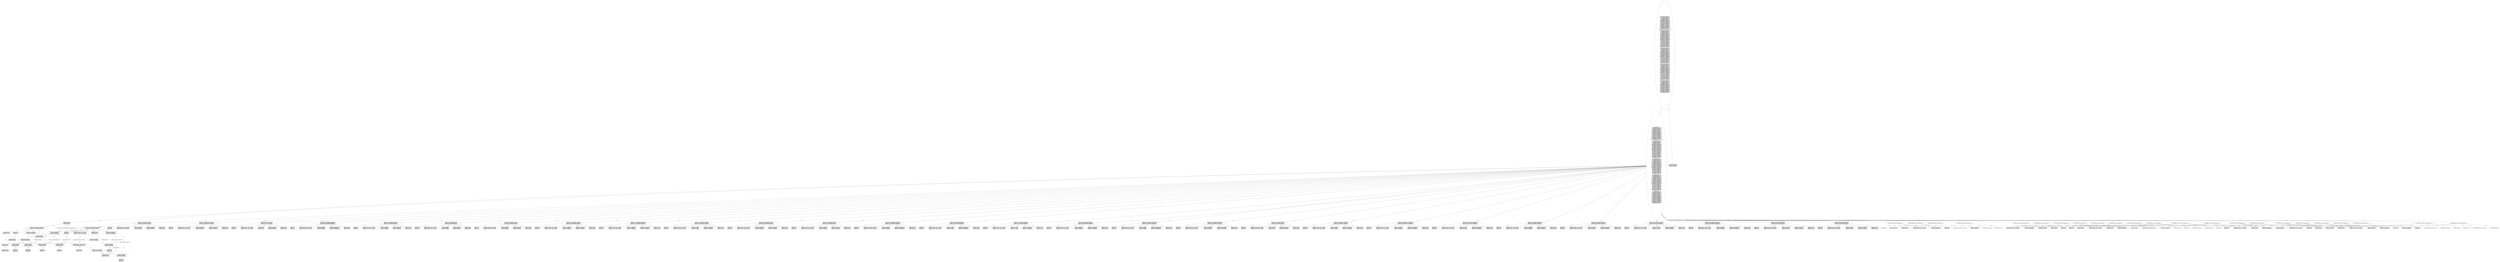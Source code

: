 digraph "Pattern" {
0 [label="HandlerFactory#?#32:INSERT
HandlerFactory#?#42:INSERT
HandlerFactory#?#38:INSERT
HandlerFactory#?#39:INSERT
HandlerFactory#?#31:INSERT" shape=ellipse]
1 [label="HandlerFactory#?#2:\{
    register(CASE_GROUP, CaseHandler.class);
    register(LITERAL_SWITCH, SwitchHandler.class);
    register(SLIST, SlistHandler.class);
    register(PACKAGE_DEF, PackageDefHandler.class);
    register(LITERAL_ELSE, ElseHandler.class);
    register(LITERAL_IF, IfHandler.class);
    register(LITERAL_TRY, TryHandler.class);
    register(LITERAL_CATCH, CatchHandler.class);
    register(LITERAL_FINALLY, FinallyHandler.class);
    register(LITERAL_DO, DoWhileHandler.class);
    register(LITERAL_WHILE, WhileHandler.class);
    register(LITERAL_FOR, ForHandler.class);
    register(METHOD_DEF, MethodDefHandler.class);
    register(CTOR_DEF, MethodDefHandler.class);
    register(CLASS_DEF, ClassDefHandler.class);
    register(ENUM_DEF, ClassDefHandler.class);
    register(OBJBLOCK, ObjectBlockHandler.class);
    register(INTERFACE_DEF, ClassDefHandler.class);
    register(IMPORT, ImportHandler.class);
    register(ARRAY_INIT, ArrayInitHandler.class);
    register(METHOD_CALL, MethodCallHandler.class);
    register(CTOR_CALL, MethodCallHandler.class);
    register(LABELED_STAT, LabelHandler.class);
    register(STATIC_INIT, StaticInitHandler.class);
    register(INSTANCE_INIT, SlistHandler.class);
    register(VARIABLE_DEF, MemberDefHandler.class);
    register(LITERAL_NEW, NewHandler.class);
    register(INDEX_OP, IndexHandler.class);
    register(LITERAL_SYNCHRONIZED, SynchronizedHandler.class);
\}
HandlerFactory#?#2:\{
    register(CASE_GROUP, CaseHandler.class);
    register(LITERAL_SWITCH, SwitchHandler.class);
    register(SLIST, SlistHandler.class);
    register(PACKAGE_DEF, PackageDefHandler.class);
    register(LITERAL_ELSE, ElseHandler.class);
    register(LITERAL_IF, IfHandler.class);
    register(LITERAL_TRY, TryHandler.class);
    register(LITERAL_CATCH, CatchHandler.class);
    register(LITERAL_FINALLY, FinallyHandler.class);
    register(LITERAL_DO, DoWhileHandler.class);
    register(LITERAL_WHILE, WhileHandler.class);
    register(LITERAL_FOR, ForHandler.class);
    register(METHOD_DEF, MethodDefHandler.class);
    register(CTOR_DEF, MethodDefHandler.class);
    register(CLASS_DEF, ClassDefHandler.class);
    register(ENUM_DEF, ClassDefHandler.class);
    register(OBJBLOCK, ObjectBlockHandler.class);
    register(INTERFACE_DEF, ClassDefHandler.class);
    register(IMPORT, ImportHandler.class);
    register(ARRAY_INIT, ArrayInitHandler.class);
    register(METHOD_CALL, MethodCallHandler.class);
    register(CTOR_CALL, MethodCallHandler.class);
    register(LABELED_STAT, LabelHandler.class);
    register(STATIC_INIT, StaticInitHandler.class);
    register(INSTANCE_INIT, SlistHandler.class);
    register(ASSIGN, AssignHandler.class);
    register(PLUS_ASSIGN, AssignHandler.class);
    register(MINUS_ASSIGN, AssignHandler.class);
    register(STAR_ASSIGN, AssignHandler.class);
    register(DIV_ASSIGN, AssignHandler.class);
    register(MOD_ASSIGN, AssignHandler.class);
    register(SR_ASSIGN, AssignHandler.class);
    register(BSR_ASSIGN, AssignHandler.class);
    register(SL_ASSIGN, AssignHandler.class);
    register(BAND_ASSIGN, AssignHandler.class);
    register(BXOR_ASSIGN, AssignHandler.class);
    register(BOR_ASSIGN, AssignHandler.class);
    register(VARIABLE_DEF, MemberDefHandler.class);
    register(LITERAL_NEW, NewHandler.class);
\}
HandlerFactory#?#2:\{
    register(CASE_GROUP, CaseHandler.class);
    register(LITERAL_SWITCH, SwitchHandler.class);
    register(SLIST, SlistHandler.class);
    register(PACKAGE_DEF, PackageDefHandler.class);
    register(LITERAL_ELSE, ElseHandler.class);
    register(LITERAL_IF, IfHandler.class);
    register(LITERAL_TRY, TryHandler.class);
    register(LITERAL_CATCH, CatchHandler.class);
    register(LITERAL_FINALLY, FinallyHandler.class);
    register(LITERAL_DO, DoWhileHandler.class);
    register(LITERAL_WHILE, WhileHandler.class);
    register(LITERAL_FOR, ForHandler.class);
    register(METHOD_DEF, MethodDefHandler.class);
    register(CTOR_DEF, MethodDefHandler.class);
    register(CLASS_DEF, ClassDefHandler.class);
    register(OBJBLOCK, ObjectBlockHandler.class);
    register(INTERFACE_DEF, ClassDefHandler.class);
    register(IMPORT, ImportHandler.class);
    register(ARRAY_INIT, ArrayInitHandler.class);
    register(METHOD_CALL, MethodCallHandler.class);
    register(CTOR_CALL, MethodCallHandler.class);
    register(LABELED_STAT, LabelHandler.class);
    register(STATIC_INIT, StaticInitHandler.class);
    register(ASSIGN, AssignHandler.class);
    register(PLUS_ASSIGN, AssignHandler.class);
    register(MINUS_ASSIGN, AssignHandler.class);
    register(STAR_ASSIGN, AssignHandler.class);
    register(DIV_ASSIGN, AssignHandler.class);
    register(MOD_ASSIGN, AssignHandler.class);
    register(SR_ASSIGN, AssignHandler.class);
    register(BSR_ASSIGN, AssignHandler.class);
    register(SL_ASSIGN, AssignHandler.class);
    register(BAND_ASSIGN, AssignHandler.class);
    register(BXOR_ASSIGN, AssignHandler.class);
    register(BOR_ASSIGN, AssignHandler.class);
\}
HandlerFactory#?#2:\{
    register(CASE_GROUP, CaseHandler.class);
    register(LITERAL_SWITCH, SwitchHandler.class);
    register(SLIST, SlistHandler.class);
    register(PACKAGE_DEF, PackageDefHandler.class);
    register(LITERAL_ELSE, ElseHandler.class);
    register(LITERAL_IF, IfHandler.class);
    register(LITERAL_TRY, TryHandler.class);
    register(LITERAL_CATCH, CatchHandler.class);
    register(LITERAL_FINALLY, FinallyHandler.class);
    register(LITERAL_DO, DoWhileHandler.class);
    register(LITERAL_WHILE, WhileHandler.class);
    register(LITERAL_FOR, ForHandler.class);
    register(METHOD_DEF, MethodDefHandler.class);
    register(CTOR_DEF, MethodDefHandler.class);
    register(CLASS_DEF, ClassDefHandler.class);
    register(OBJBLOCK, ObjectBlockHandler.class);
    register(INTERFACE_DEF, ClassDefHandler.class);
    register(IMPORT, ImportHandler.class);
    register(ARRAY_INIT, ArrayInitHandler.class);
    register(METHOD_CALL, MethodCallHandler.class);
    register(CTOR_CALL, MethodCallHandler.class);
    register(LABELED_STAT, LabelHandler.class);
    register(STATIC_INIT, StaticInitHandler.class);
    register(ASSIGN, AssignHandler.class);
    register(PLUS_ASSIGN, AssignHandler.class);
    register(MINUS_ASSIGN, AssignHandler.class);
    register(STAR_ASSIGN, AssignHandler.class);
    register(DIV_ASSIGN, AssignHandler.class);
    register(MOD_ASSIGN, AssignHandler.class);
    register(SR_ASSIGN, AssignHandler.class);
    register(BSR_ASSIGN, AssignHandler.class);
    register(SL_ASSIGN, AssignHandler.class);
    register(BAND_ASSIGN, AssignHandler.class);
    register(BXOR_ASSIGN, AssignHandler.class);
    register(BOR_ASSIGN, AssignHandler.class);
    register(VARIABLE_DEF, MemberDefHandler.class);
\}
HandlerFactory#?#2:\{
    register(CASE_GROUP, CaseHandler.class);
    register(LITERAL_SWITCH, SwitchHandler.class);
    register(SLIST, SlistHandler.class);
    register(PACKAGE_DEF, PackageDefHandler.class);
    register(LITERAL_ELSE, ElseHandler.class);
    register(LITERAL_IF, IfHandler.class);
    register(LITERAL_TRY, TryHandler.class);
    register(LITERAL_CATCH, CatchHandler.class);
    register(LITERAL_FINALLY, FinallyHandler.class);
    register(LITERAL_DO, DoWhileHandler.class);
    register(LITERAL_WHILE, WhileHandler.class);
    register(LITERAL_FOR, ForHandler.class);
    register(METHOD_DEF, MethodDefHandler.class);
    register(CTOR_DEF, MethodDefHandler.class);
    register(CLASS_DEF, ClassDefHandler.class);
    register(ENUM_DEF, ClassDefHandler.class);
    register(OBJBLOCK, ObjectBlockHandler.class);
    register(INTERFACE_DEF, ClassDefHandler.class);
    register(IMPORT, ImportHandler.class);
    register(ARRAY_INIT, ArrayInitHandler.class);
    register(METHOD_CALL, MethodCallHandler.class);
    register(CTOR_CALL, MethodCallHandler.class);
    register(LABELED_STAT, LabelHandler.class);
    register(STATIC_INIT, StaticInitHandler.class);
    register(INSTANCE_INIT, SlistHandler.class);
    register(VARIABLE_DEF, MemberDefHandler.class);
    register(LITERAL_NEW, NewHandler.class);
    register(INDEX_OP, IndexHandler.class);
\}" shape=ellipse]
2 [label="HandlerFactory#?#2:public  HandlerFactory() \{
    register(CASE_GROUP, CaseHandler.class);
    register(LITERAL_SWITCH, SwitchHandler.class);
    register(SLIST, SlistHandler.class);
    register(PACKAGE_DEF, PackageDefHandler.class);
    register(LITERAL_ELSE, ElseHandler.class);
    register(LITERAL_IF, IfHandler.class);
    register(LITERAL_TRY, TryHandler.class);
    register(LITERAL_CATCH, CatchHandler.class);
    register(LITERAL_FINALLY, FinallyHandler.class);
    register(LITERAL_DO, DoWhileHandler.class);
    register(LITERAL_WHILE, WhileHandler.class);
    register(LITERAL_FOR, ForHandler.class);
    register(METHOD_DEF, MethodDefHandler.class);
    register(CTOR_DEF, MethodDefHandler.class);
    register(CLASS_DEF, ClassDefHandler.class);
    register(ENUM_DEF, ClassDefHandler.class);
    register(OBJBLOCK, ObjectBlockHandler.class);
    register(INTERFACE_DEF, ClassDefHandler.class);
    register(IMPORT, ImportHandler.class);
    register(ARRAY_INIT, ArrayInitHandler.class);
    register(METHOD_CALL, MethodCallHandler.class);
    register(CTOR_CALL, MethodCallHandler.class);
    register(LABELED_STAT, LabelHandler.class);
    register(STATIC_INIT, StaticInitHandler.class);
    register(INSTANCE_INIT, SlistHandler.class);
    register(VARIABLE_DEF, MemberDefHandler.class);
    register(LITERAL_NEW, NewHandler.class);
    register(INDEX_OP, IndexHandler.class);
    register(LITERAL_SYNCHRONIZED, SynchronizedHandler.class);
\}
HandlerFactory#?#2:public  HandlerFactory() \{
    register(CASE_GROUP, CaseHandler.class);
    register(LITERAL_SWITCH, SwitchHandler.class);
    register(SLIST, SlistHandler.class);
    register(PACKAGE_DEF, PackageDefHandler.class);
    register(LITERAL_ELSE, ElseHandler.class);
    register(LITERAL_IF, IfHandler.class);
    register(LITERAL_TRY, TryHandler.class);
    register(LITERAL_CATCH, CatchHandler.class);
    register(LITERAL_FINALLY, FinallyHandler.class);
    register(LITERAL_DO, DoWhileHandler.class);
    register(LITERAL_WHILE, WhileHandler.class);
    register(LITERAL_FOR, ForHandler.class);
    register(METHOD_DEF, MethodDefHandler.class);
    register(CTOR_DEF, MethodDefHandler.class);
    register(CLASS_DEF, ClassDefHandler.class);
    register(ENUM_DEF, ClassDefHandler.class);
    register(OBJBLOCK, ObjectBlockHandler.class);
    register(INTERFACE_DEF, ClassDefHandler.class);
    register(IMPORT, ImportHandler.class);
    register(ARRAY_INIT, ArrayInitHandler.class);
    register(METHOD_CALL, MethodCallHandler.class);
    register(CTOR_CALL, MethodCallHandler.class);
    register(LABELED_STAT, LabelHandler.class);
    register(STATIC_INIT, StaticInitHandler.class);
    register(INSTANCE_INIT, SlistHandler.class);
    register(ASSIGN, AssignHandler.class);
    register(PLUS_ASSIGN, AssignHandler.class);
    register(MINUS_ASSIGN, AssignHandler.class);
    register(STAR_ASSIGN, AssignHandler.class);
    register(DIV_ASSIGN, AssignHandler.class);
    register(MOD_ASSIGN, AssignHandler.class);
    register(SR_ASSIGN, AssignHandler.class);
    register(BSR_ASSIGN, AssignHandler.class);
    register(SL_ASSIGN, AssignHandler.class);
    register(BAND_ASSIGN, AssignHandler.class);
    register(BXOR_ASSIGN, AssignHandler.class);
    register(BOR_ASSIGN, AssignHandler.class);
    register(VARIABLE_DEF, MemberDefHandler.class);
    register(LITERAL_NEW, NewHandler.class);
\}
HandlerFactory#?#2:public  HandlerFactory() \{
    register(CASE_GROUP, CaseHandler.class);
    register(LITERAL_SWITCH, SwitchHandler.class);
    register(SLIST, SlistHandler.class);
    register(PACKAGE_DEF, PackageDefHandler.class);
    register(LITERAL_ELSE, ElseHandler.class);
    register(LITERAL_IF, IfHandler.class);
    register(LITERAL_TRY, TryHandler.class);
    register(LITERAL_CATCH, CatchHandler.class);
    register(LITERAL_FINALLY, FinallyHandler.class);
    register(LITERAL_DO, DoWhileHandler.class);
    register(LITERAL_WHILE, WhileHandler.class);
    register(LITERAL_FOR, ForHandler.class);
    register(METHOD_DEF, MethodDefHandler.class);
    register(CTOR_DEF, MethodDefHandler.class);
    register(CLASS_DEF, ClassDefHandler.class);
    register(OBJBLOCK, ObjectBlockHandler.class);
    register(INTERFACE_DEF, ClassDefHandler.class);
    register(IMPORT, ImportHandler.class);
    register(ARRAY_INIT, ArrayInitHandler.class);
    register(METHOD_CALL, MethodCallHandler.class);
    register(CTOR_CALL, MethodCallHandler.class);
    register(LABELED_STAT, LabelHandler.class);
    register(STATIC_INIT, StaticInitHandler.class);
    register(ASSIGN, AssignHandler.class);
    register(PLUS_ASSIGN, AssignHandler.class);
    register(MINUS_ASSIGN, AssignHandler.class);
    register(STAR_ASSIGN, AssignHandler.class);
    register(DIV_ASSIGN, AssignHandler.class);
    register(MOD_ASSIGN, AssignHandler.class);
    register(SR_ASSIGN, AssignHandler.class);
    register(BSR_ASSIGN, AssignHandler.class);
    register(SL_ASSIGN, AssignHandler.class);
    register(BAND_ASSIGN, AssignHandler.class);
    register(BXOR_ASSIGN, AssignHandler.class);
    register(BOR_ASSIGN, AssignHandler.class);
\}
HandlerFactory#?#2:public  HandlerFactory() \{
    register(CASE_GROUP, CaseHandler.class);
    register(LITERAL_SWITCH, SwitchHandler.class);
    register(SLIST, SlistHandler.class);
    register(PACKAGE_DEF, PackageDefHandler.class);
    register(LITERAL_ELSE, ElseHandler.class);
    register(LITERAL_IF, IfHandler.class);
    register(LITERAL_TRY, TryHandler.class);
    register(LITERAL_CATCH, CatchHandler.class);
    register(LITERAL_FINALLY, FinallyHandler.class);
    register(LITERAL_DO, DoWhileHandler.class);
    register(LITERAL_WHILE, WhileHandler.class);
    register(LITERAL_FOR, ForHandler.class);
    register(METHOD_DEF, MethodDefHandler.class);
    register(CTOR_DEF, MethodDefHandler.class);
    register(CLASS_DEF, ClassDefHandler.class);
    register(OBJBLOCK, ObjectBlockHandler.class);
    register(INTERFACE_DEF, ClassDefHandler.class);
    register(IMPORT, ImportHandler.class);
    register(ARRAY_INIT, ArrayInitHandler.class);
    register(METHOD_CALL, MethodCallHandler.class);
    register(CTOR_CALL, MethodCallHandler.class);
    register(LABELED_STAT, LabelHandler.class);
    register(STATIC_INIT, StaticInitHandler.class);
    register(ASSIGN, AssignHandler.class);
    register(PLUS_ASSIGN, AssignHandler.class);
    register(MINUS_ASSIGN, AssignHandler.class);
    register(STAR_ASSIGN, AssignHandler.class);
    register(DIV_ASSIGN, AssignHandler.class);
    register(MOD_ASSIGN, AssignHandler.class);
    register(SR_ASSIGN, AssignHandler.class);
    register(BSR_ASSIGN, AssignHandler.class);
    register(SL_ASSIGN, AssignHandler.class);
    register(BAND_ASSIGN, AssignHandler.class);
    register(BXOR_ASSIGN, AssignHandler.class);
    register(BOR_ASSIGN, AssignHandler.class);
    register(VARIABLE_DEF, MemberDefHandler.class);
\}
HandlerFactory#?#2:public  HandlerFactory() \{
    register(CASE_GROUP, CaseHandler.class);
    register(LITERAL_SWITCH, SwitchHandler.class);
    register(SLIST, SlistHandler.class);
    register(PACKAGE_DEF, PackageDefHandler.class);
    register(LITERAL_ELSE, ElseHandler.class);
    register(LITERAL_IF, IfHandler.class);
    register(LITERAL_TRY, TryHandler.class);
    register(LITERAL_CATCH, CatchHandler.class);
    register(LITERAL_FINALLY, FinallyHandler.class);
    register(LITERAL_DO, DoWhileHandler.class);
    register(LITERAL_WHILE, WhileHandler.class);
    register(LITERAL_FOR, ForHandler.class);
    register(METHOD_DEF, MethodDefHandler.class);
    register(CTOR_DEF, MethodDefHandler.class);
    register(CLASS_DEF, ClassDefHandler.class);
    register(ENUM_DEF, ClassDefHandler.class);
    register(OBJBLOCK, ObjectBlockHandler.class);
    register(INTERFACE_DEF, ClassDefHandler.class);
    register(IMPORT, ImportHandler.class);
    register(ARRAY_INIT, ArrayInitHandler.class);
    register(METHOD_CALL, MethodCallHandler.class);
    register(CTOR_CALL, MethodCallHandler.class);
    register(LABELED_STAT, LabelHandler.class);
    register(STATIC_INIT, StaticInitHandler.class);
    register(INSTANCE_INIT, SlistHandler.class);
    register(VARIABLE_DEF, MemberDefHandler.class);
    register(LITERAL_NEW, NewHandler.class);
    register(INDEX_OP, IndexHandler.class);
\}" shape=ellipse]
3 [label="HandlerFactory#?#2:HandlerFactory
HandlerFactory#?#2:HandlerFactory
HandlerFactory#?#2:HandlerFactory
HandlerFactory#?#2:HandlerFactory
HandlerFactory#?#2:HandlerFactory" shape=ellipse]
4 [label="HandlerFactory#?#3:register(CASE_GROUP, CaseHandler.class)
HandlerFactory#?#3:register(CASE_GROUP, CaseHandler.class)
HandlerFactory#?#3:register(CASE_GROUP, CaseHandler.class)
HandlerFactory#?#3:register(CASE_GROUP, CaseHandler.class)
HandlerFactory#?#3:register(CASE_GROUP, CaseHandler.class)" shape=ellipse]
5 [label="HandlerFactory#?#3:register
HandlerFactory#?#3:register
HandlerFactory#?#3:register
HandlerFactory#?#3:register
HandlerFactory#?#3:register" shape=ellipse]
6 [label="HandlerFactory#?#3:
HandlerFactory#?#3:
HandlerFactory#?#3:
HandlerFactory#?#3:
HandlerFactory#?#3:" shape=ellipse]
7 [label="HandlerFactory#?#3:register(<unknown>,java.lang.Class)
HandlerFactory#?#3:register(<unknown>,java.lang.Class)
HandlerFactory#?#3:register(<unknown>,java.lang.Class)
HandlerFactory#?#3:register(<unknown>,java.lang.Class)
HandlerFactory#?#3:register(<unknown>,java.lang.Class)" shape=ellipse]
8 [label="HandlerFactory#?#3:CASE_GROUP
HandlerFactory#?#3:CASE_GROUP
HandlerFactory#?#3:CASE_GROUP
HandlerFactory#?#3:CASE_GROUP
HandlerFactory#?#3:CASE_GROUP" shape=ellipse]
9 [label="HandlerFactory#?#3:CaseHandler.class
HandlerFactory#?#3:CaseHandler.class
HandlerFactory#?#3:CaseHandler.class
HandlerFactory#?#3:CaseHandler.class
HandlerFactory#?#3:CaseHandler.class" shape=ellipse]
10 [label="HandlerFactory#?#4:register(LITERAL_SWITCH, SwitchHandler.class)
HandlerFactory#?#4:register(LITERAL_SWITCH, SwitchHandler.class)
HandlerFactory#?#4:register(LITERAL_SWITCH, SwitchHandler.class)
HandlerFactory#?#4:register(LITERAL_SWITCH, SwitchHandler.class)
HandlerFactory#?#4:register(LITERAL_SWITCH, SwitchHandler.class)" shape=ellipse]
11 [label="HandlerFactory#?#4:register
HandlerFactory#?#4:register
HandlerFactory#?#4:register
HandlerFactory#?#4:register
HandlerFactory#?#4:register" shape=ellipse]
12 [label="HandlerFactory#?#4:
HandlerFactory#?#4:
HandlerFactory#?#4:
HandlerFactory#?#4:
HandlerFactory#?#4:" shape=ellipse]
13 [label="HandlerFactory#?#4:register(<unknown>,java.lang.Class)
HandlerFactory#?#4:register(<unknown>,java.lang.Class)
HandlerFactory#?#4:register(<unknown>,java.lang.Class)
HandlerFactory#?#4:register(<unknown>,java.lang.Class)
HandlerFactory#?#4:register(<unknown>,java.lang.Class)" shape=ellipse]
14 [label="HandlerFactory#?#4:LITERAL_SWITCH
HandlerFactory#?#4:LITERAL_SWITCH
HandlerFactory#?#4:LITERAL_SWITCH
HandlerFactory#?#4:LITERAL_SWITCH
HandlerFactory#?#4:LITERAL_SWITCH" shape=ellipse]
15 [label="HandlerFactory#?#4:SwitchHandler.class
HandlerFactory#?#4:SwitchHandler.class
HandlerFactory#?#4:SwitchHandler.class
HandlerFactory#?#4:SwitchHandler.class
HandlerFactory#?#4:SwitchHandler.class" shape=ellipse]
16 [label="HandlerFactory#?#5:register(SLIST, SlistHandler.class)
HandlerFactory#?#5:register(SLIST, SlistHandler.class)
HandlerFactory#?#5:register(SLIST, SlistHandler.class)
HandlerFactory#?#5:register(SLIST, SlistHandler.class)
HandlerFactory#?#5:register(SLIST, SlistHandler.class)" shape=ellipse]
17 [label="HandlerFactory#?#5:register
HandlerFactory#?#5:register
HandlerFactory#?#5:register
HandlerFactory#?#5:register
HandlerFactory#?#5:register" shape=ellipse]
18 [label="HandlerFactory#?#5:
HandlerFactory#?#5:
HandlerFactory#?#5:
HandlerFactory#?#5:
HandlerFactory#?#5:" shape=ellipse]
19 [label="HandlerFactory#?#5:register(<unknown>,java.lang.Class)
HandlerFactory#?#5:register(<unknown>,java.lang.Class)
HandlerFactory#?#5:register(<unknown>,java.lang.Class)
HandlerFactory#?#5:register(<unknown>,java.lang.Class)
HandlerFactory#?#5:register(<unknown>,java.lang.Class)" shape=ellipse]
20 [label="HandlerFactory#?#5:SLIST
HandlerFactory#?#5:SLIST
HandlerFactory#?#5:SLIST
HandlerFactory#?#5:SLIST
HandlerFactory#?#5:SLIST" shape=ellipse]
21 [label="HandlerFactory#?#5:SlistHandler.class
HandlerFactory#?#5:SlistHandler.class
HandlerFactory#?#5:SlistHandler.class
HandlerFactory#?#5:SlistHandler.class
HandlerFactory#?#5:SlistHandler.class" shape=ellipse]
22 [label="HandlerFactory#?#6:register(PACKAGE_DEF, PackageDefHandler.class)
HandlerFactory#?#6:register(PACKAGE_DEF, PackageDefHandler.class)
HandlerFactory#?#6:register(PACKAGE_DEF, PackageDefHandler.class)
HandlerFactory#?#6:register(PACKAGE_DEF, PackageDefHandler.class)
HandlerFactory#?#6:register(PACKAGE_DEF, PackageDefHandler.class)" shape=ellipse]
23 [label="HandlerFactory#?#6:register
HandlerFactory#?#6:register
HandlerFactory#?#6:register
HandlerFactory#?#6:register
HandlerFactory#?#6:register" shape=ellipse]
24 [label="HandlerFactory#?#6:
HandlerFactory#?#6:
HandlerFactory#?#6:
HandlerFactory#?#6:
HandlerFactory#?#6:" shape=ellipse]
25 [label="HandlerFactory#?#6:register(<unknown>,java.lang.Class)
HandlerFactory#?#6:register(<unknown>,java.lang.Class)
HandlerFactory#?#6:register(<unknown>,java.lang.Class)
HandlerFactory#?#6:register(<unknown>,java.lang.Class)
HandlerFactory#?#6:register(<unknown>,java.lang.Class)" shape=ellipse]
26 [label="HandlerFactory#?#6:PACKAGE_DEF
HandlerFactory#?#6:PACKAGE_DEF
HandlerFactory#?#6:PACKAGE_DEF
HandlerFactory#?#6:PACKAGE_DEF
HandlerFactory#?#6:PACKAGE_DEF" shape=ellipse]
27 [label="HandlerFactory#?#6:PackageDefHandler.class
HandlerFactory#?#6:PackageDefHandler.class
HandlerFactory#?#6:PackageDefHandler.class
HandlerFactory#?#6:PackageDefHandler.class
HandlerFactory#?#6:PackageDefHandler.class" shape=ellipse]
28 [label="HandlerFactory#?#7:register(LITERAL_ELSE, ElseHandler.class)
HandlerFactory#?#7:register(LITERAL_ELSE, ElseHandler.class)
HandlerFactory#?#7:register(LITERAL_ELSE, ElseHandler.class)
HandlerFactory#?#7:register(LITERAL_ELSE, ElseHandler.class)
HandlerFactory#?#7:register(LITERAL_ELSE, ElseHandler.class)" shape=ellipse]
29 [label="HandlerFactory#?#7:register
HandlerFactory#?#7:register
HandlerFactory#?#7:register
HandlerFactory#?#7:register
HandlerFactory#?#7:register" shape=ellipse]
30 [label="HandlerFactory#?#7:
HandlerFactory#?#7:
HandlerFactory#?#7:
HandlerFactory#?#7:
HandlerFactory#?#7:" shape=ellipse]
31 [label="HandlerFactory#?#7:register(<unknown>,java.lang.Class)
HandlerFactory#?#7:register(<unknown>,java.lang.Class)
HandlerFactory#?#7:register(<unknown>,java.lang.Class)
HandlerFactory#?#7:register(<unknown>,java.lang.Class)
HandlerFactory#?#7:register(<unknown>,java.lang.Class)" shape=ellipse]
32 [label="HandlerFactory#?#7:LITERAL_ELSE
HandlerFactory#?#7:LITERAL_ELSE
HandlerFactory#?#7:LITERAL_ELSE
HandlerFactory#?#7:LITERAL_ELSE
HandlerFactory#?#7:LITERAL_ELSE" shape=ellipse]
33 [label="HandlerFactory#?#7:ElseHandler.class
HandlerFactory#?#7:ElseHandler.class
HandlerFactory#?#7:ElseHandler.class
HandlerFactory#?#7:ElseHandler.class
HandlerFactory#?#7:ElseHandler.class" shape=ellipse]
34 [label="HandlerFactory#?#8:register(LITERAL_IF, IfHandler.class)
HandlerFactory#?#8:register(LITERAL_IF, IfHandler.class)
HandlerFactory#?#8:register(LITERAL_IF, IfHandler.class)
HandlerFactory#?#8:register(LITERAL_IF, IfHandler.class)
HandlerFactory#?#8:register(LITERAL_IF, IfHandler.class)" shape=ellipse]
35 [label="HandlerFactory#?#8:register
HandlerFactory#?#8:register
HandlerFactory#?#8:register
HandlerFactory#?#8:register
HandlerFactory#?#8:register" shape=ellipse]
36 [label="HandlerFactory#?#8:
HandlerFactory#?#8:
HandlerFactory#?#8:
HandlerFactory#?#8:
HandlerFactory#?#8:" shape=ellipse]
37 [label="HandlerFactory#?#8:register(<unknown>,java.lang.Class)
HandlerFactory#?#8:register(<unknown>,java.lang.Class)
HandlerFactory#?#8:register(<unknown>,java.lang.Class)
HandlerFactory#?#8:register(<unknown>,java.lang.Class)
HandlerFactory#?#8:register(<unknown>,java.lang.Class)" shape=ellipse]
38 [label="HandlerFactory#?#8:LITERAL_IF
HandlerFactory#?#8:LITERAL_IF
HandlerFactory#?#8:LITERAL_IF
HandlerFactory#?#8:LITERAL_IF
HandlerFactory#?#8:LITERAL_IF" shape=ellipse]
39 [label="HandlerFactory#?#8:IfHandler.class
HandlerFactory#?#8:IfHandler.class
HandlerFactory#?#8:IfHandler.class
HandlerFactory#?#8:IfHandler.class
HandlerFactory#?#8:IfHandler.class" shape=ellipse]
40 [label="HandlerFactory#?#9:register(LITERAL_TRY, TryHandler.class)
HandlerFactory#?#9:register(LITERAL_TRY, TryHandler.class)
HandlerFactory#?#9:register(LITERAL_TRY, TryHandler.class)
HandlerFactory#?#9:register(LITERAL_TRY, TryHandler.class)
HandlerFactory#?#9:register(LITERAL_TRY, TryHandler.class)" shape=ellipse]
41 [label="HandlerFactory#?#9:register
HandlerFactory#?#9:register
HandlerFactory#?#9:register
HandlerFactory#?#9:register
HandlerFactory#?#9:register" shape=ellipse]
42 [label="HandlerFactory#?#9:
HandlerFactory#?#9:
HandlerFactory#?#9:
HandlerFactory#?#9:
HandlerFactory#?#9:" shape=ellipse]
43 [label="HandlerFactory#?#9:register(<unknown>,java.lang.Class)
HandlerFactory#?#9:register(<unknown>,java.lang.Class)
HandlerFactory#?#9:register(<unknown>,java.lang.Class)
HandlerFactory#?#9:register(<unknown>,java.lang.Class)
HandlerFactory#?#9:register(<unknown>,java.lang.Class)" shape=ellipse]
44 [label="HandlerFactory#?#9:LITERAL_TRY
HandlerFactory#?#9:LITERAL_TRY
HandlerFactory#?#9:LITERAL_TRY
HandlerFactory#?#9:LITERAL_TRY
HandlerFactory#?#9:LITERAL_TRY" shape=ellipse]
45 [label="HandlerFactory#?#9:TryHandler.class
HandlerFactory#?#9:TryHandler.class
HandlerFactory#?#9:TryHandler.class
HandlerFactory#?#9:TryHandler.class
HandlerFactory#?#9:TryHandler.class" shape=ellipse]
46 [label="HandlerFactory#?#10:register(LITERAL_CATCH, CatchHandler.class)
HandlerFactory#?#10:register(LITERAL_CATCH, CatchHandler.class)
HandlerFactory#?#10:register(LITERAL_CATCH, CatchHandler.class)
HandlerFactory#?#10:register(LITERAL_CATCH, CatchHandler.class)
HandlerFactory#?#10:register(LITERAL_CATCH, CatchHandler.class)" shape=ellipse]
47 [label="HandlerFactory#?#10:register
HandlerFactory#?#10:register
HandlerFactory#?#10:register
HandlerFactory#?#10:register
HandlerFactory#?#10:register" shape=ellipse]
48 [label="HandlerFactory#?#10:
HandlerFactory#?#10:
HandlerFactory#?#10:
HandlerFactory#?#10:
HandlerFactory#?#10:" shape=ellipse]
49 [label="HandlerFactory#?#10:register(<unknown>,java.lang.Class)
HandlerFactory#?#10:register(<unknown>,java.lang.Class)
HandlerFactory#?#10:register(<unknown>,java.lang.Class)
HandlerFactory#?#10:register(<unknown>,java.lang.Class)
HandlerFactory#?#10:register(<unknown>,java.lang.Class)" shape=ellipse]
50 [label="HandlerFactory#?#10:LITERAL_CATCH
HandlerFactory#?#10:LITERAL_CATCH
HandlerFactory#?#10:LITERAL_CATCH
HandlerFactory#?#10:LITERAL_CATCH
HandlerFactory#?#10:LITERAL_CATCH" shape=ellipse]
51 [label="HandlerFactory#?#10:CatchHandler.class
HandlerFactory#?#10:CatchHandler.class
HandlerFactory#?#10:CatchHandler.class
HandlerFactory#?#10:CatchHandler.class
HandlerFactory#?#10:CatchHandler.class" shape=ellipse]
52 [label="HandlerFactory#?#11:register(LITERAL_FINALLY, FinallyHandler.class)
HandlerFactory#?#11:register(LITERAL_FINALLY, FinallyHandler.class)
HandlerFactory#?#11:register(LITERAL_FINALLY, FinallyHandler.class)
HandlerFactory#?#11:register(LITERAL_FINALLY, FinallyHandler.class)
HandlerFactory#?#11:register(LITERAL_FINALLY, FinallyHandler.class)" shape=ellipse]
53 [label="HandlerFactory#?#11:register
HandlerFactory#?#11:register
HandlerFactory#?#11:register
HandlerFactory#?#11:register
HandlerFactory#?#11:register" shape=ellipse]
54 [label="HandlerFactory#?#11:
HandlerFactory#?#11:
HandlerFactory#?#11:
HandlerFactory#?#11:
HandlerFactory#?#11:" shape=ellipse]
55 [label="HandlerFactory#?#11:register(<unknown>,java.lang.Class)
HandlerFactory#?#11:register(<unknown>,java.lang.Class)
HandlerFactory#?#11:register(<unknown>,java.lang.Class)
HandlerFactory#?#11:register(<unknown>,java.lang.Class)
HandlerFactory#?#11:register(<unknown>,java.lang.Class)" shape=ellipse]
56 [label="HandlerFactory#?#11:LITERAL_FINALLY
HandlerFactory#?#11:LITERAL_FINALLY
HandlerFactory#?#11:LITERAL_FINALLY
HandlerFactory#?#11:LITERAL_FINALLY
HandlerFactory#?#11:LITERAL_FINALLY" shape=ellipse]
57 [label="HandlerFactory#?#11:FinallyHandler.class
HandlerFactory#?#11:FinallyHandler.class
HandlerFactory#?#11:FinallyHandler.class
HandlerFactory#?#11:FinallyHandler.class
HandlerFactory#?#11:FinallyHandler.class" shape=ellipse]
58 [label="HandlerFactory#?#12:register(LITERAL_DO, DoWhileHandler.class)
HandlerFactory#?#12:register(LITERAL_DO, DoWhileHandler.class)
HandlerFactory#?#12:register(LITERAL_DO, DoWhileHandler.class)
HandlerFactory#?#12:register(LITERAL_DO, DoWhileHandler.class)
HandlerFactory#?#12:register(LITERAL_DO, DoWhileHandler.class)" shape=ellipse]
59 [label="HandlerFactory#?#12:register
HandlerFactory#?#12:register
HandlerFactory#?#12:register
HandlerFactory#?#12:register
HandlerFactory#?#12:register" shape=ellipse]
60 [label="HandlerFactory#?#12:
HandlerFactory#?#12:
HandlerFactory#?#12:
HandlerFactory#?#12:
HandlerFactory#?#12:" shape=ellipse]
61 [label="HandlerFactory#?#12:register(<unknown>,java.lang.Class)
HandlerFactory#?#12:register(<unknown>,java.lang.Class)
HandlerFactory#?#12:register(<unknown>,java.lang.Class)
HandlerFactory#?#12:register(<unknown>,java.lang.Class)
HandlerFactory#?#12:register(<unknown>,java.lang.Class)" shape=ellipse]
62 [label="HandlerFactory#?#12:LITERAL_DO
HandlerFactory#?#12:LITERAL_DO
HandlerFactory#?#12:LITERAL_DO
HandlerFactory#?#12:LITERAL_DO
HandlerFactory#?#12:LITERAL_DO" shape=ellipse]
63 [label="HandlerFactory#?#12:DoWhileHandler.class
HandlerFactory#?#12:DoWhileHandler.class
HandlerFactory#?#12:DoWhileHandler.class
HandlerFactory#?#12:DoWhileHandler.class
HandlerFactory#?#12:DoWhileHandler.class" shape=ellipse]
64 [label="HandlerFactory#?#13:register(LITERAL_WHILE, WhileHandler.class)
HandlerFactory#?#13:register(LITERAL_WHILE, WhileHandler.class)
HandlerFactory#?#13:register(LITERAL_WHILE, WhileHandler.class)
HandlerFactory#?#13:register(LITERAL_WHILE, WhileHandler.class)
HandlerFactory#?#13:register(LITERAL_WHILE, WhileHandler.class)" shape=ellipse]
65 [label="HandlerFactory#?#13:register
HandlerFactory#?#13:register
HandlerFactory#?#13:register
HandlerFactory#?#13:register
HandlerFactory#?#13:register" shape=ellipse]
66 [label="HandlerFactory#?#13:
HandlerFactory#?#13:
HandlerFactory#?#13:
HandlerFactory#?#13:
HandlerFactory#?#13:" shape=ellipse]
67 [label="HandlerFactory#?#13:register(<unknown>,java.lang.Class)
HandlerFactory#?#13:register(<unknown>,java.lang.Class)
HandlerFactory#?#13:register(<unknown>,java.lang.Class)
HandlerFactory#?#13:register(<unknown>,java.lang.Class)
HandlerFactory#?#13:register(<unknown>,java.lang.Class)" shape=ellipse]
68 [label="HandlerFactory#?#13:LITERAL_WHILE
HandlerFactory#?#13:LITERAL_WHILE
HandlerFactory#?#13:LITERAL_WHILE
HandlerFactory#?#13:LITERAL_WHILE
HandlerFactory#?#13:LITERAL_WHILE" shape=ellipse]
69 [label="HandlerFactory#?#13:WhileHandler.class
HandlerFactory#?#13:WhileHandler.class
HandlerFactory#?#13:WhileHandler.class
HandlerFactory#?#13:WhileHandler.class
HandlerFactory#?#13:WhileHandler.class" shape=ellipse]
70 [label="HandlerFactory#?#14:register(LITERAL_FOR, ForHandler.class)
HandlerFactory#?#14:register(LITERAL_FOR, ForHandler.class)
HandlerFactory#?#14:register(LITERAL_FOR, ForHandler.class)
HandlerFactory#?#14:register(LITERAL_FOR, ForHandler.class)
HandlerFactory#?#14:register(LITERAL_FOR, ForHandler.class)" shape=ellipse]
71 [label="HandlerFactory#?#14:register
HandlerFactory#?#14:register
HandlerFactory#?#14:register
HandlerFactory#?#14:register
HandlerFactory#?#14:register" shape=ellipse]
72 [label="HandlerFactory#?#14:
HandlerFactory#?#14:
HandlerFactory#?#14:
HandlerFactory#?#14:
HandlerFactory#?#14:" shape=ellipse]
73 [label="HandlerFactory#?#14:register(<unknown>,java.lang.Class)
HandlerFactory#?#14:register(<unknown>,java.lang.Class)
HandlerFactory#?#14:register(<unknown>,java.lang.Class)
HandlerFactory#?#14:register(<unknown>,java.lang.Class)
HandlerFactory#?#14:register(<unknown>,java.lang.Class)" shape=ellipse]
74 [label="HandlerFactory#?#14:LITERAL_FOR
HandlerFactory#?#14:LITERAL_FOR
HandlerFactory#?#14:LITERAL_FOR
HandlerFactory#?#14:LITERAL_FOR
HandlerFactory#?#14:LITERAL_FOR" shape=ellipse]
75 [label="HandlerFactory#?#14:ForHandler.class
HandlerFactory#?#14:ForHandler.class
HandlerFactory#?#14:ForHandler.class
HandlerFactory#?#14:ForHandler.class
HandlerFactory#?#14:ForHandler.class" shape=ellipse]
76 [label="HandlerFactory#?#15:register(METHOD_DEF, MethodDefHandler.class)
HandlerFactory#?#15:register(METHOD_DEF, MethodDefHandler.class)
HandlerFactory#?#15:register(METHOD_DEF, MethodDefHandler.class)
HandlerFactory#?#15:register(METHOD_DEF, MethodDefHandler.class)
HandlerFactory#?#15:register(METHOD_DEF, MethodDefHandler.class)" shape=ellipse]
77 [label="HandlerFactory#?#15:register
HandlerFactory#?#15:register
HandlerFactory#?#15:register
HandlerFactory#?#15:register
HandlerFactory#?#15:register" shape=ellipse]
78 [label="HandlerFactory#?#15:
HandlerFactory#?#15:
HandlerFactory#?#15:
HandlerFactory#?#15:
HandlerFactory#?#15:" shape=ellipse]
79 [label="HandlerFactory#?#15:register(<unknown>,java.lang.Class)
HandlerFactory#?#15:register(<unknown>,java.lang.Class)
HandlerFactory#?#15:register(<unknown>,java.lang.Class)
HandlerFactory#?#15:register(<unknown>,java.lang.Class)
HandlerFactory#?#15:register(<unknown>,java.lang.Class)" shape=ellipse]
80 [label="HandlerFactory#?#15:METHOD_DEF
HandlerFactory#?#15:METHOD_DEF
HandlerFactory#?#15:METHOD_DEF
HandlerFactory#?#15:METHOD_DEF
HandlerFactory#?#15:METHOD_DEF" shape=ellipse]
81 [label="HandlerFactory#?#15:MethodDefHandler.class
HandlerFactory#?#15:MethodDefHandler.class
HandlerFactory#?#15:MethodDefHandler.class
HandlerFactory#?#15:MethodDefHandler.class
HandlerFactory#?#15:MethodDefHandler.class" shape=ellipse]
82 [label="HandlerFactory#?#16:register(CTOR_DEF, MethodDefHandler.class)
HandlerFactory#?#16:register(CTOR_DEF, MethodDefHandler.class)
HandlerFactory#?#16:register(CTOR_DEF, MethodDefHandler.class)
HandlerFactory#?#16:register(CTOR_DEF, MethodDefHandler.class)
HandlerFactory#?#16:register(CTOR_DEF, MethodDefHandler.class)" shape=ellipse]
83 [label="HandlerFactory#?#16:register
HandlerFactory#?#16:register
HandlerFactory#?#16:register
HandlerFactory#?#16:register
HandlerFactory#?#16:register" shape=ellipse]
84 [label="HandlerFactory#?#16:
HandlerFactory#?#16:
HandlerFactory#?#16:
HandlerFactory#?#16:
HandlerFactory#?#16:" shape=ellipse]
85 [label="HandlerFactory#?#16:register(<unknown>,java.lang.Class)
HandlerFactory#?#16:register(<unknown>,java.lang.Class)
HandlerFactory#?#16:register(<unknown>,java.lang.Class)
HandlerFactory#?#16:register(<unknown>,java.lang.Class)
HandlerFactory#?#16:register(<unknown>,java.lang.Class)" shape=ellipse]
86 [label="HandlerFactory#?#16:CTOR_DEF
HandlerFactory#?#16:CTOR_DEF
HandlerFactory#?#16:CTOR_DEF
HandlerFactory#?#16:CTOR_DEF
HandlerFactory#?#16:CTOR_DEF" shape=ellipse]
87 [label="HandlerFactory#?#16:MethodDefHandler.class
HandlerFactory#?#16:MethodDefHandler.class
HandlerFactory#?#16:MethodDefHandler.class
HandlerFactory#?#16:MethodDefHandler.class
HandlerFactory#?#16:MethodDefHandler.class" shape=ellipse]
88 [label="HandlerFactory#?#17:register(CLASS_DEF, ClassDefHandler.class)
HandlerFactory#?#17:register(CLASS_DEF, ClassDefHandler.class)
HandlerFactory#?#17:register(CLASS_DEF, ClassDefHandler.class)
HandlerFactory#?#17:register(CLASS_DEF, ClassDefHandler.class)
HandlerFactory#?#17:register(CLASS_DEF, ClassDefHandler.class)" shape=ellipse]
89 [label="HandlerFactory#?#17:register
HandlerFactory#?#17:register
HandlerFactory#?#17:register
HandlerFactory#?#17:register
HandlerFactory#?#17:register" shape=ellipse]
90 [label="HandlerFactory#?#17:
HandlerFactory#?#17:
HandlerFactory#?#17:
HandlerFactory#?#17:
HandlerFactory#?#17:" shape=ellipse]
91 [label="HandlerFactory#?#17:register(<unknown>,java.lang.Class)
HandlerFactory#?#17:register(<unknown>,java.lang.Class)
HandlerFactory#?#17:register(<unknown>,java.lang.Class)
HandlerFactory#?#17:register(<unknown>,java.lang.Class)
HandlerFactory#?#17:register(<unknown>,java.lang.Class)" shape=ellipse]
92 [label="HandlerFactory#?#17:CLASS_DEF
HandlerFactory#?#17:CLASS_DEF
HandlerFactory#?#17:CLASS_DEF
HandlerFactory#?#17:CLASS_DEF
HandlerFactory#?#17:CLASS_DEF" shape=ellipse]
93 [label="HandlerFactory#?#17:ClassDefHandler.class
HandlerFactory#?#17:ClassDefHandler.class
HandlerFactory#?#17:ClassDefHandler.class
HandlerFactory#?#17:ClassDefHandler.class
HandlerFactory#?#17:ClassDefHandler.class" shape=ellipse]
94 [label="HandlerFactory#?#18:register(ENUM_DEF, ClassDefHandler.class)
HandlerFactory#?#18:register(ENUM_DEF, ClassDefHandler.class)
HandlerFactory#?#19:register(INTERFACE_DEF, ClassDefHandler.class)
HandlerFactory#?#19:register(INTERFACE_DEF, ClassDefHandler.class)
HandlerFactory#?#18:register(ENUM_DEF, ClassDefHandler.class)" shape=ellipse]
95 [label="HandlerFactory#?#18:register
HandlerFactory#?#18:register
HandlerFactory#?#19:register
HandlerFactory#?#19:register
HandlerFactory#?#18:register" shape=ellipse]
96 [label="HandlerFactory#?#18:
HandlerFactory#?#18:
HandlerFactory#?#19:
HandlerFactory#?#19:
HandlerFactory#?#18:" shape=ellipse]
97 [label="HandlerFactory#?#18:register(<unknown>,java.lang.Class)
HandlerFactory#?#18:register(<unknown>,java.lang.Class)
HandlerFactory#?#19:register(<unknown>,java.lang.Class)
HandlerFactory#?#19:register(<unknown>,java.lang.Class)
HandlerFactory#?#18:register(<unknown>,java.lang.Class)" shape=ellipse]
98 [label="HandlerFactory#?#18:ENUM_DEF
HandlerFactory#?#18:ENUM_DEF
HandlerFactory#?#19:INTERFACE_DEF
HandlerFactory#?#19:INTERFACE_DEF
HandlerFactory#?#18:ENUM_DEF" shape=ellipse]
99 [label="HandlerFactory#?#18:ClassDefHandler.class
HandlerFactory#?#18:ClassDefHandler.class
HandlerFactory#?#19:ClassDefHandler.class
HandlerFactory#?#19:ClassDefHandler.class
HandlerFactory#?#18:ClassDefHandler.class" shape=ellipse]
100 [label="HandlerFactory#?#19:register(OBJBLOCK, ObjectBlockHandler.class)
HandlerFactory#?#19:register(OBJBLOCK, ObjectBlockHandler.class)
HandlerFactory#?#18:register(OBJBLOCK, ObjectBlockHandler.class)
HandlerFactory#?#18:register(OBJBLOCK, ObjectBlockHandler.class)
HandlerFactory#?#19:register(OBJBLOCK, ObjectBlockHandler.class)" shape=ellipse]
101 [label="HandlerFactory#?#19:register
HandlerFactory#?#19:register
HandlerFactory#?#18:register
HandlerFactory#?#18:register
HandlerFactory#?#19:register" shape=ellipse]
102 [label="HandlerFactory#?#19:
HandlerFactory#?#19:
HandlerFactory#?#18:
HandlerFactory#?#18:
HandlerFactory#?#19:" shape=ellipse]
103 [label="HandlerFactory#?#19:register(<unknown>,java.lang.Class)
HandlerFactory#?#19:register(<unknown>,java.lang.Class)
HandlerFactory#?#18:register(<unknown>,java.lang.Class)
HandlerFactory#?#18:register(<unknown>,java.lang.Class)
HandlerFactory#?#19:register(<unknown>,java.lang.Class)" shape=ellipse]
104 [label="HandlerFactory#?#19:OBJBLOCK
HandlerFactory#?#19:OBJBLOCK
HandlerFactory#?#18:OBJBLOCK
HandlerFactory#?#18:OBJBLOCK
HandlerFactory#?#19:OBJBLOCK" shape=ellipse]
105 [label="HandlerFactory#?#19:ObjectBlockHandler.class
HandlerFactory#?#19:ObjectBlockHandler.class
HandlerFactory#?#18:ObjectBlockHandler.class
HandlerFactory#?#18:ObjectBlockHandler.class
HandlerFactory#?#19:ObjectBlockHandler.class" shape=ellipse]
106 [label="HandlerFactory#?#20:register(INTERFACE_DEF, ClassDefHandler.class)
HandlerFactory#?#20:register(INTERFACE_DEF, ClassDefHandler.class)
HandlerFactory#?#25:register(STATIC_INIT, StaticInitHandler.class)
HandlerFactory#?#25:register(STATIC_INIT, StaticInitHandler.class)
HandlerFactory#?#20:register(INTERFACE_DEF, ClassDefHandler.class)" shape=ellipse]
107 [label="HandlerFactory#?#20:register
HandlerFactory#?#20:register
HandlerFactory#?#25:register
HandlerFactory#?#25:register
HandlerFactory#?#20:register" shape=ellipse]
108 [label="HandlerFactory#?#20:
HandlerFactory#?#20:
HandlerFactory#?#25:
HandlerFactory#?#25:
HandlerFactory#?#20:" shape=ellipse]
109 [label="HandlerFactory#?#20:register(<unknown>,java.lang.Class)
HandlerFactory#?#20:register(<unknown>,java.lang.Class)
HandlerFactory#?#25:register(<unknown>,java.lang.Class)
HandlerFactory#?#25:register(<unknown>,java.lang.Class)
HandlerFactory#?#20:register(<unknown>,java.lang.Class)" shape=ellipse]
110 [label="HandlerFactory#?#20:INTERFACE_DEF
HandlerFactory#?#20:INTERFACE_DEF
HandlerFactory#?#25:STATIC_INIT
HandlerFactory#?#25:STATIC_INIT
HandlerFactory#?#20:INTERFACE_DEF" shape=ellipse]
111 [label="HandlerFactory#?#20:ClassDefHandler.class
HandlerFactory#?#20:ClassDefHandler.class
HandlerFactory#?#25:StaticInitHandler.class
HandlerFactory#?#25:StaticInitHandler.class
HandlerFactory#?#20:ClassDefHandler.class" shape=ellipse]
112 [label="HandlerFactory#?#21:register(IMPORT, ImportHandler.class)
HandlerFactory#?#21:register(IMPORT, ImportHandler.class)
HandlerFactory#?#20:register(IMPORT, ImportHandler.class)
HandlerFactory#?#20:register(IMPORT, ImportHandler.class)
HandlerFactory#?#21:register(IMPORT, ImportHandler.class)" shape=ellipse]
113 [label="HandlerFactory#?#21:register
HandlerFactory#?#21:register
HandlerFactory#?#20:register
HandlerFactory#?#20:register
HandlerFactory#?#21:register" shape=ellipse]
114 [label="HandlerFactory#?#21:
HandlerFactory#?#21:
HandlerFactory#?#20:
HandlerFactory#?#20:
HandlerFactory#?#21:" shape=ellipse]
115 [label="HandlerFactory#?#21:register(<unknown>,java.lang.Class)
HandlerFactory#?#21:register(<unknown>,java.lang.Class)
HandlerFactory#?#20:register(<unknown>,java.lang.Class)
HandlerFactory#?#20:register(<unknown>,java.lang.Class)
HandlerFactory#?#21:register(<unknown>,java.lang.Class)" shape=ellipse]
116 [label="HandlerFactory#?#21:IMPORT
HandlerFactory#?#21:IMPORT
HandlerFactory#?#20:IMPORT
HandlerFactory#?#20:IMPORT
HandlerFactory#?#21:IMPORT" shape=ellipse]
117 [label="HandlerFactory#?#21:ImportHandler.class
HandlerFactory#?#21:ImportHandler.class
HandlerFactory#?#20:ImportHandler.class
HandlerFactory#?#20:ImportHandler.class
HandlerFactory#?#21:ImportHandler.class" shape=ellipse]
118 [label="HandlerFactory#?#22:register(ARRAY_INIT, ArrayInitHandler.class)
HandlerFactory#?#22:register(ARRAY_INIT, ArrayInitHandler.class)
HandlerFactory#?#21:register(ARRAY_INIT, ArrayInitHandler.class)
HandlerFactory#?#21:register(ARRAY_INIT, ArrayInitHandler.class)
HandlerFactory#?#22:register(ARRAY_INIT, ArrayInitHandler.class)" shape=ellipse]
119 [label="HandlerFactory#?#22:register
HandlerFactory#?#22:register
HandlerFactory#?#21:register
HandlerFactory#?#21:register
HandlerFactory#?#22:register" shape=ellipse]
120 [label="HandlerFactory#?#22:
HandlerFactory#?#22:
HandlerFactory#?#21:
HandlerFactory#?#21:
HandlerFactory#?#22:" shape=ellipse]
121 [label="HandlerFactory#?#22:register(<unknown>,java.lang.Class)
HandlerFactory#?#22:register(<unknown>,java.lang.Class)
HandlerFactory#?#21:register(<unknown>,java.lang.Class)
HandlerFactory#?#21:register(<unknown>,java.lang.Class)
HandlerFactory#?#22:register(<unknown>,java.lang.Class)" shape=ellipse]
122 [label="HandlerFactory#?#22:ARRAY_INIT
HandlerFactory#?#22:ARRAY_INIT
HandlerFactory#?#21:ARRAY_INIT
HandlerFactory#?#21:ARRAY_INIT
HandlerFactory#?#22:ARRAY_INIT" shape=ellipse]
123 [label="HandlerFactory#?#22:ArrayInitHandler.class
HandlerFactory#?#22:ArrayInitHandler.class
HandlerFactory#?#21:ArrayInitHandler.class
HandlerFactory#?#21:ArrayInitHandler.class
HandlerFactory#?#22:ArrayInitHandler.class" shape=ellipse]
124 [label="HandlerFactory#?#23:register(METHOD_CALL, MethodCallHandler.class)
HandlerFactory#?#23:register(METHOD_CALL, MethodCallHandler.class)
HandlerFactory#?#22:register(METHOD_CALL, MethodCallHandler.class)
HandlerFactory#?#22:register(METHOD_CALL, MethodCallHandler.class)
HandlerFactory#?#23:register(METHOD_CALL, MethodCallHandler.class)" shape=ellipse]
125 [label="HandlerFactory#?#23:register
HandlerFactory#?#23:register
HandlerFactory#?#22:register
HandlerFactory#?#22:register
HandlerFactory#?#23:register" shape=ellipse]
126 [label="HandlerFactory#?#23:
HandlerFactory#?#23:
HandlerFactory#?#22:
HandlerFactory#?#22:
HandlerFactory#?#23:" shape=ellipse]
127 [label="HandlerFactory#?#23:register(<unknown>,java.lang.Class)
HandlerFactory#?#23:register(<unknown>,java.lang.Class)
HandlerFactory#?#22:register(<unknown>,java.lang.Class)
HandlerFactory#?#22:register(<unknown>,java.lang.Class)
HandlerFactory#?#23:register(<unknown>,java.lang.Class)" shape=ellipse]
128 [label="HandlerFactory#?#23:METHOD_CALL
HandlerFactory#?#23:METHOD_CALL
HandlerFactory#?#22:METHOD_CALL
HandlerFactory#?#22:METHOD_CALL
HandlerFactory#?#23:METHOD_CALL" shape=ellipse]
129 [label="HandlerFactory#?#23:MethodCallHandler.class
HandlerFactory#?#23:MethodCallHandler.class
HandlerFactory#?#22:MethodCallHandler.class
HandlerFactory#?#22:MethodCallHandler.class
HandlerFactory#?#23:MethodCallHandler.class" shape=ellipse]
130 [label="HandlerFactory#?#24:register(CTOR_CALL, MethodCallHandler.class)
HandlerFactory#?#24:register(CTOR_CALL, MethodCallHandler.class)
HandlerFactory#?#23:register(CTOR_CALL, MethodCallHandler.class)
HandlerFactory#?#23:register(CTOR_CALL, MethodCallHandler.class)
HandlerFactory#?#24:register(CTOR_CALL, MethodCallHandler.class)" shape=ellipse]
131 [label="HandlerFactory#?#24:register
HandlerFactory#?#24:register
HandlerFactory#?#23:register
HandlerFactory#?#23:register
HandlerFactory#?#24:register" shape=ellipse]
132 [label="HandlerFactory#?#24:
HandlerFactory#?#24:
HandlerFactory#?#23:
HandlerFactory#?#23:
HandlerFactory#?#24:" shape=ellipse]
133 [label="HandlerFactory#?#24:register(<unknown>,java.lang.Class)
HandlerFactory#?#24:register(<unknown>,java.lang.Class)
HandlerFactory#?#23:register(<unknown>,java.lang.Class)
HandlerFactory#?#23:register(<unknown>,java.lang.Class)
HandlerFactory#?#24:register(<unknown>,java.lang.Class)" shape=ellipse]
134 [label="HandlerFactory#?#24:CTOR_CALL
HandlerFactory#?#24:CTOR_CALL
HandlerFactory#?#23:CTOR_CALL
HandlerFactory#?#23:CTOR_CALL
HandlerFactory#?#24:CTOR_CALL" shape=ellipse]
135 [label="HandlerFactory#?#24:MethodCallHandler.class
HandlerFactory#?#24:MethodCallHandler.class
HandlerFactory#?#23:MethodCallHandler.class
HandlerFactory#?#23:MethodCallHandler.class
HandlerFactory#?#24:MethodCallHandler.class" shape=ellipse]
136 [label="HandlerFactory#?#25:register(LABELED_STAT, LabelHandler.class)
HandlerFactory#?#25:register(LABELED_STAT, LabelHandler.class)
HandlerFactory#?#24:register(LABELED_STAT, LabelHandler.class)
HandlerFactory#?#24:register(LABELED_STAT, LabelHandler.class)
HandlerFactory#?#25:register(LABELED_STAT, LabelHandler.class)" shape=ellipse]
137 [label="HandlerFactory#?#25:register
HandlerFactory#?#25:register
HandlerFactory#?#24:register
HandlerFactory#?#24:register
HandlerFactory#?#25:register" shape=ellipse]
138 [label="HandlerFactory#?#25:
HandlerFactory#?#25:
HandlerFactory#?#24:
HandlerFactory#?#24:
HandlerFactory#?#25:" shape=ellipse]
139 [label="HandlerFactory#?#25:register(<unknown>,java.lang.Class)
HandlerFactory#?#25:register(<unknown>,java.lang.Class)
HandlerFactory#?#24:register(<unknown>,java.lang.Class)
HandlerFactory#?#24:register(<unknown>,java.lang.Class)
HandlerFactory#?#25:register(<unknown>,java.lang.Class)" shape=ellipse]
140 [label="HandlerFactory#?#25:LABELED_STAT
HandlerFactory#?#25:LABELED_STAT
HandlerFactory#?#24:LABELED_STAT
HandlerFactory#?#24:LABELED_STAT
HandlerFactory#?#25:LABELED_STAT" shape=ellipse]
141 [label="HandlerFactory#?#25:LabelHandler.class
HandlerFactory#?#25:LabelHandler.class
HandlerFactory#?#24:LabelHandler.class
HandlerFactory#?#24:LabelHandler.class
HandlerFactory#?#25:LabelHandler.class" shape=ellipse]
142 [label="HandlerFactory#?#26:register(STATIC_INIT, StaticInitHandler.class)
HandlerFactory#?#26:register(STATIC_INIT, StaticInitHandler.class)
HandlerFactory#?#29:register(STAR_ASSIGN, AssignHandler.class)
HandlerFactory#?#29:register(STAR_ASSIGN, AssignHandler.class)
HandlerFactory#?#26:register(STATIC_INIT, StaticInitHandler.class)" shape=ellipse]
143 [label="HandlerFactory#?#26:register
HandlerFactory#?#26:register
HandlerFactory#?#29:register
HandlerFactory#?#29:register
HandlerFactory#?#26:register" shape=ellipse]
144 [label="HandlerFactory#?#26:
HandlerFactory#?#26:
HandlerFactory#?#29:
HandlerFactory#?#29:
HandlerFactory#?#26:" shape=ellipse]
145 [label="HandlerFactory#?#26:register(<unknown>,java.lang.Class)
HandlerFactory#?#26:register(<unknown>,java.lang.Class)
HandlerFactory#?#29:register(<unknown>,java.lang.Class)
HandlerFactory#?#29:register(<unknown>,java.lang.Class)
HandlerFactory#?#26:register(<unknown>,java.lang.Class)" shape=ellipse]
146 [label="HandlerFactory#?#26:STATIC_INIT
HandlerFactory#?#26:STATIC_INIT
HandlerFactory#?#29:STAR_ASSIGN
HandlerFactory#?#29:STAR_ASSIGN
HandlerFactory#?#26:STATIC_INIT" shape=ellipse]
147 [label="HandlerFactory#?#26:StaticInitHandler.class
HandlerFactory#?#26:StaticInitHandler.class
HandlerFactory#?#29:AssignHandler.class
HandlerFactory#?#29:AssignHandler.class
HandlerFactory#?#26:StaticInitHandler.class" shape=ellipse]
148 [label="HandlerFactory#?#27:register(INSTANCE_INIT, SlistHandler.class)
HandlerFactory#?#27:register(INSTANCE_INIT, SlistHandler.class)
HandlerFactory#?#32:register(SR_ASSIGN, AssignHandler.class)
HandlerFactory#?#32:register(SR_ASSIGN, AssignHandler.class)
HandlerFactory#?#27:register(INSTANCE_INIT, SlistHandler.class)" shape=ellipse]
149 [label="HandlerFactory#?#27:register
HandlerFactory#?#27:register
HandlerFactory#?#32:register
HandlerFactory#?#32:register
HandlerFactory#?#27:register" shape=ellipse]
150 [label="HandlerFactory#?#27:
HandlerFactory#?#27:
HandlerFactory#?#32:
HandlerFactory#?#32:
HandlerFactory#?#27:" shape=ellipse]
151 [label="HandlerFactory#?#27:register(<unknown>,java.lang.Class)
HandlerFactory#?#27:register(<unknown>,java.lang.Class)
HandlerFactory#?#32:register(<unknown>,java.lang.Class)
HandlerFactory#?#32:register(<unknown>,java.lang.Class)
HandlerFactory#?#27:register(<unknown>,java.lang.Class)" shape=ellipse]
152 [label="HandlerFactory#?#27:INSTANCE_INIT
HandlerFactory#?#27:INSTANCE_INIT
HandlerFactory#?#32:SR_ASSIGN
HandlerFactory#?#32:SR_ASSIGN
HandlerFactory#?#27:INSTANCE_INIT" shape=ellipse]
153 [label="HandlerFactory#?#27:SlistHandler.class
HandlerFactory#?#27:SlistHandler.class
HandlerFactory#?#32:AssignHandler.class
HandlerFactory#?#32:AssignHandler.class
HandlerFactory#?#27:SlistHandler.class" shape=ellipse]
154 [label="HandlerFactory#?#28:register(VARIABLE_DEF, MemberDefHandler.class)
HandlerFactory#?#40:register(VARIABLE_DEF, MemberDefHandler.class)
HandlerFactory#?#30:register(DIV_ASSIGN, AssignHandler.class)
HandlerFactory#?#38:register(VARIABLE_DEF, MemberDefHandler.class)
HandlerFactory#?#28:register(VARIABLE_DEF, MemberDefHandler.class)" shape=ellipse]
155 [label="HandlerFactory#?#28:register
HandlerFactory#?#40:register
HandlerFactory#?#30:register
HandlerFactory#?#38:register
HandlerFactory#?#28:register" shape=ellipse]
156 [label="HandlerFactory#?#28:
HandlerFactory#?#40:
HandlerFactory#?#30:
HandlerFactory#?#38:
HandlerFactory#?#28:" shape=ellipse]
157 [label="HandlerFactory#?#28:register(<unknown>,java.lang.Class)
HandlerFactory#?#40:register(<unknown>,java.lang.Class)
HandlerFactory#?#30:register(<unknown>,java.lang.Class)
HandlerFactory#?#38:register(<unknown>,java.lang.Class)
HandlerFactory#?#28:register(<unknown>,java.lang.Class)" shape=ellipse]
158 [label="HandlerFactory#?#28:VARIABLE_DEF
HandlerFactory#?#40:VARIABLE_DEF
HandlerFactory#?#30:DIV_ASSIGN
HandlerFactory#?#38:VARIABLE_DEF
HandlerFactory#?#28:VARIABLE_DEF" shape=ellipse]
159 [label="HandlerFactory#?#28:MemberDefHandler.class
HandlerFactory#?#40:MemberDefHandler.class
HandlerFactory#?#30:AssignHandler.class
HandlerFactory#?#38:MemberDefHandler.class
HandlerFactory#?#28:MemberDefHandler.class" shape=ellipse]
160 [label="HandlerFactory#?#29:register(LITERAL_NEW, NewHandler.class)
HandlerFactory#?#41:register(LITERAL_NEW, NewHandler.class)
HandlerFactory#?#34:register(SL_ASSIGN, AssignHandler.class)
HandlerFactory#?#34:register(SL_ASSIGN, AssignHandler.class)
HandlerFactory#?#29:register(LITERAL_NEW, NewHandler.class)" shape=ellipse]
161 [label="HandlerFactory#?#29:register
HandlerFactory#?#41:register
HandlerFactory#?#34:register
HandlerFactory#?#34:register
HandlerFactory#?#29:register" shape=ellipse]
162 [label="HandlerFactory#?#29:
HandlerFactory#?#41:
HandlerFactory#?#34:
HandlerFactory#?#34:
HandlerFactory#?#29:" shape=ellipse]
163 [label="HandlerFactory#?#29:register(<unknown>,java.lang.Class)
HandlerFactory#?#41:register(<unknown>,java.lang.Class)
HandlerFactory#?#34:register(<unknown>,java.lang.Class)
HandlerFactory#?#34:register(<unknown>,java.lang.Class)
HandlerFactory#?#29:register(<unknown>,java.lang.Class)" shape=ellipse]
164 [label="HandlerFactory#?#29:LITERAL_NEW
HandlerFactory#?#41:LITERAL_NEW
HandlerFactory#?#34:SL_ASSIGN
HandlerFactory#?#34:SL_ASSIGN
HandlerFactory#?#29:LITERAL_NEW" shape=ellipse]
165 [label="HandlerFactory#?#29:NewHandler.class
HandlerFactory#?#41:NewHandler.class
HandlerFactory#?#34:AssignHandler.class
HandlerFactory#?#34:AssignHandler.class
HandlerFactory#?#29:NewHandler.class" shape=ellipse]
166 [label="HandlerFactory#?#30:register(INDEX_OP, IndexHandler.class)
HandlerFactory#?#33:register(MOD_ASSIGN, AssignHandler.class)
HandlerFactory#?#31:register(MOD_ASSIGN, AssignHandler.class)
HandlerFactory#?#31:register(MOD_ASSIGN, AssignHandler.class)
HandlerFactory#?#30:register(INDEX_OP, IndexHandler.class)" shape=ellipse]
167 [label="HandlerFactory#?#30:register
HandlerFactory#?#33:register
HandlerFactory#?#31:register
HandlerFactory#?#31:register
HandlerFactory#?#30:register" shape=ellipse]
168 [label="HandlerFactory#?#30:
HandlerFactory#?#33:
HandlerFactory#?#31:
HandlerFactory#?#31:
HandlerFactory#?#30:" shape=ellipse]
169 [label="HandlerFactory#?#30:register(<unknown>,java.lang.Class)
HandlerFactory#?#33:register(<unknown>,java.lang.Class)
HandlerFactory#?#31:register(<unknown>,java.lang.Class)
HandlerFactory#?#31:register(<unknown>,java.lang.Class)
HandlerFactory#?#30:register(<unknown>,java.lang.Class)" shape=ellipse]
170 [label="HandlerFactory#?#30:INDEX_OP
HandlerFactory#?#33:MOD_ASSIGN
HandlerFactory#?#31:MOD_ASSIGN
HandlerFactory#?#31:MOD_ASSIGN
HandlerFactory#?#30:INDEX_OP" shape=ellipse]
171 [label="HandlerFactory#?#30:IndexHandler.class
HandlerFactory#?#33:AssignHandler.class
HandlerFactory#?#31:AssignHandler.class
HandlerFactory#?#31:AssignHandler.class
HandlerFactory#?#30:IndexHandler.class" shape=ellipse]
172 [label="HandlerFactory#?#31:register(LITERAL_SYNCHRONIZED, SynchronizedHandler.class)
HandlerFactory#?#31:register(STAR_ASSIGN, AssignHandler.class)
HandlerFactory#?#37:register(BOR_ASSIGN, AssignHandler.class)
HandlerFactory#?#37:register(BOR_ASSIGN, AssignHandler.class)" shape=ellipse]
173 [label="HandlerFactory#?#31:register
HandlerFactory#?#31:register
HandlerFactory#?#37:register
HandlerFactory#?#37:register
HandlerFactory#?#31:register" shape=ellipse]
174 [label="HandlerFactory#?#31:
HandlerFactory#?#31:
HandlerFactory#?#37:
HandlerFactory#?#37:
HandlerFactory#?#31:" shape=ellipse]
175 [label="HandlerFactory#?#31:register(<unknown>,java.lang.Class)
HandlerFactory#?#31:register(<unknown>,java.lang.Class)
HandlerFactory#?#37:register(<unknown>,java.lang.Class)
HandlerFactory#?#37:register(<unknown>,java.lang.Class)
HandlerFactory#?#31:register(<unknown>,java.lang.Class)" shape=ellipse]
176 [label="HandlerFactory#?#31:LITERAL_SYNCHRONIZED
HandlerFactory#?#31:STAR_ASSIGN
HandlerFactory#?#37:BOR_ASSIGN
HandlerFactory#?#37:BOR_ASSIGN
HandlerFactory#?#31:LITERAL_SYNCHRONIZED" shape=ellipse]
177 [label="HandlerFactory#?#31:SynchronizedHandler.class
HandlerFactory#?#31:AssignHandler.class
HandlerFactory#?#37:AssignHandler.class
HandlerFactory#?#37:AssignHandler.class
HandlerFactory#?#31:SynchronizedHandler.class" shape=ellipse]
178 [label="HandlerFactory#?#32:register(LAMBDA, LambdaHandler.class)
HandlerFactory#?#42:register(INDEX_OP, IndexHandler.class)
HandlerFactory#?#38:register(VARIABLE_DEF, MemberDefHandler.class)
HandlerFactory#?#39:register(LITERAL_NEW, NewHandler.class)" shape=ellipse]
179 [label="HandlerFactory#?#32:register
HandlerFactory#?#42:register
HandlerFactory#?#38:register
HandlerFactory#?#39:register" shape=ellipse]
180 [label="HandlerFactory#?#32:
HandlerFactory#?#42:
HandlerFactory#?#38:
HandlerFactory#?#39:" shape=ellipse]
181 [label="HandlerFactory#?#32:PlaceHold
HandlerFactory#?#42:PlaceHold
HandlerFactory#?#38:PlaceHold
HandlerFactory#?#39:PlaceHold
HandlerFactory#?#31:PlaceHold" shape=ellipse]
182 [label="HandlerFactory#?#32:
HandlerFactory#?#42:
HandlerFactory#?#38:
HandlerFactory#?#39:
HandlerFactory#?#31:" shape=ellipse]
183 [label="HandlerFactory#?#32:PlaceHold
HandlerFactory#?#42:PlaceHold
HandlerFactory#?#38:PlaceHold
HandlerFactory#?#39:PlaceHold" shape=ellipse]
184 [label="HandlerFactory#?#32:PlaceHold
HandlerFactory#?#42:PlaceHold
HandlerFactory#?#38:PlaceHold
HandlerFactory#?#39:PlaceHold
HandlerFactory#?#31:SynchronizedHandler" shape=ellipse]
185 [label="HandlerFactory#?#32:
HandlerFactory#?#42:
HandlerFactory#?#38:
HandlerFactory#?#39:
HandlerFactory#?#31:" shape=ellipse]
186 [label="HandlerFactory#?#32:register(<unknown>,java.lang.Class)
HandlerFactory#?#42:register(<unknown>,java.lang.Class)
HandlerFactory#?#38:register(<unknown>,java.lang.Class)
HandlerFactory#?#39:register(<unknown>,java.lang.Class)
HandlerFactory#?#31:java.lang" shape=ellipse]
187 [label="HandlerFactory#?#32:null
HandlerFactory#?#42:null
HandlerFactory#?#38:null
HandlerFactory#?#39:null" shape=ellipse]
188 [label="HandlerFactory#?#32:Class<LambdaHandler>
HandlerFactory#?#42:Class<IndexHandler>
HandlerFactory#?#38:Class<MemberDefHandler>
HandlerFactory#?#39:Class<NewHandler>" shape=ellipse]
189 [label="HandlerFactory#?#32:java.lang
HandlerFactory#?#42:java.lang
HandlerFactory#?#38:java.lang
HandlerFactory#?#39:java.lang
HandlerFactory#?#31:java.lang" shape=ellipse]
190 [label="HandlerFactory#?#32:LambdaHandler
HandlerFactory#?#42:IndexHandler
HandlerFactory#?#38:MemberDefHandler
HandlerFactory#?#39:NewHandler
HandlerFactory#?#31:SynchronizedHandler" shape=ellipse]
191 [label="HandlerFactory#?#32:
HandlerFactory#?#42:
HandlerFactory#?#38:
HandlerFactory#?#39:
HandlerFactory#?#31:" shape=ellipse]
192 [label="HandlerFactory#?#32:LAMBDA
HandlerFactory#?#42:INDEX_OP
HandlerFactory#?#38:VARIABLE_DEF
HandlerFactory#?#39:LITERAL_NEW" shape=ellipse]
193 [label="HandlerFactory#?#32:LAMBDA
HandlerFactory#?#42:INDEX_OP
HandlerFactory#?#38:VARIABLE_DEF
HandlerFactory#?#39:LITERAL_NEW
HandlerFactory#?#31:" shape=ellipse]
194 [label="HandlerFactory#?#32:
HandlerFactory#?#42:
HandlerFactory#?#38:
HandlerFactory#?#39:" shape=ellipse]
195 [label="HandlerFactory#?#32:LambdaHandler.class
HandlerFactory#?#42:IndexHandler.class
HandlerFactory#?#38:MemberDefHandler.class
HandlerFactory#?#39:NewHandler.class" shape=ellipse]
196 [label="HandlerFactory#?#32:LambdaHandler
HandlerFactory#?#42:IndexHandler
HandlerFactory#?#38:MemberDefHandler
HandlerFactory#?#39:NewHandler" shape=ellipse]
197 [label="HandlerFactory#?#32:LambdaHandler
HandlerFactory#?#42:IndexHandler
HandlerFactory#?#38:MemberDefHandler
HandlerFactory#?#39:NewHandler
HandlerFactory#?#31:SynchronizedHandler" shape=ellipse]
198 [label="HandlerFactory#?#32:
HandlerFactory#?#42:
HandlerFactory#?#38:
HandlerFactory#?#39:
HandlerFactory#?#31:" shape=ellipse]
199 [label="HandlerFactory#?#32:LambdaHandler.class
HandlerFactory#?#42:IndexHandler.class
HandlerFactory#?#38:MemberDefHandler.class
HandlerFactory#?#39:NewHandler.class" shape=ellipse]
200 [label="HandlerFactory#?#32:LambdaHandler
HandlerFactory#?#42:IndexHandler
HandlerFactory#?#38:MemberDefHandler
HandlerFactory#?#39:NewHandler
HandlerFactory#?#31:" shape=ellipse]
201 [label="HandlerFactory#?#32:
HandlerFactory#?#42:
HandlerFactory#?#38:
HandlerFactory#?#39:" shape=ellipse]
202 [label="HandlerFactory#?#32:Class
HandlerFactory#?#42:Class
HandlerFactory#?#38:Class
HandlerFactory#?#39:Class" shape=ellipse]
203 [label="HandlerFactory#?#32:java.lang
HandlerFactory#?#42:java.lang
HandlerFactory#?#38:java.lang
HandlerFactory#?#39:java.lang" shape=ellipse]
204 [label="HandlerFactory#?#29:
HandlerFactory#?#26:
HandlerFactory#?#26:" shape=ellipse]
205 [label="HandlerFactory#?#28:register(ASSIGN, AssignHandler.class)" shape=ellipse]
206 [label="HandlerFactory#?#39:BOR_ASSIGN
HandlerFactory#?#36:BXOR_ASSIGN
HandlerFactory#?#36:BXOR_ASSIGN" shape=ellipse]
207 [label="HandlerFactory#?#36:register(SL_ASSIGN, AssignHandler.class)" shape=ellipse]
208 [label="HandlerFactory#?#38:BXOR_ASSIGN
HandlerFactory#?#33:BSR_ASSIGN
HandlerFactory#?#33:BSR_ASSIGN" shape=ellipse]
209 [label="HandlerFactory#?#38:
HandlerFactory#?#27:
HandlerFactory#?#27:" shape=ellipse]
210 [label="HandlerFactory#?#28:
HandlerFactory#?#28:
HandlerFactory#?#28:" shape=ellipse]
211 [label="HandlerFactory#?#28:ASSIGN
HandlerFactory#?#26:ASSIGN
HandlerFactory#?#26:ASSIGN" shape=ellipse]
212 [label="HandlerFactory#?#32:
HandlerFactory#?#33:
HandlerFactory#?#30:" shape=ellipse]
213 [label="HandlerFactory#?#34:SR_ASSIGN
HandlerFactory#?#28:MINUS_ASSIGN
HandlerFactory#?#28:MINUS_ASSIGN" shape=ellipse]
214 [label="HandlerFactory#?#28:AssignHandler.class
HandlerFactory#?#26:AssignHandler.class
HandlerFactory#?#26:AssignHandler.class" shape=ellipse]
215 [label="HandlerFactory#?#29:register(PLUS_ASSIGN, AssignHandler.class)" shape=ellipse]
216 [label="HandlerFactory#?#29:PLUS_ASSIGN
HandlerFactory#?#27:PLUS_ASSIGN
HandlerFactory#?#27:PLUS_ASSIGN" shape=ellipse]
217 [label="HandlerFactory#?#32:AssignHandler.class
HandlerFactory#?#27:AssignHandler.class
HandlerFactory#?#27:AssignHandler.class" shape=ellipse]
218 [label="HandlerFactory#?#36:
HandlerFactory#?#35:
HandlerFactory#?#33:" shape=ellipse]
219 [label="HandlerFactory#?#36:AssignHandler.class
HandlerFactory#?#28:AssignHandler.class
HandlerFactory#?#28:AssignHandler.class" shape=ellipse]
220 [label="HandlerFactory#?#38:register(BXOR_ASSIGN, AssignHandler.class)" shape=ellipse]
221 [label="HandlerFactory#?#37:AssignHandler.class
HandlerFactory#?#33:AssignHandler.class
HandlerFactory#?#30:AssignHandler.class" shape=ellipse]
222 [label="HandlerFactory#?#39:
HandlerFactory#?#36:
HandlerFactory#?#35:" shape=ellipse]
223 [label="HandlerFactory#?#35:register(BSR_ASSIGN, AssignHandler.class)" shape=ellipse]
224 [label="HandlerFactory#?#29:AssignHandler.class
HandlerFactory#?#35:AssignHandler.class
HandlerFactory#?#33:AssignHandler.class" shape=ellipse]
225 [label="HandlerFactory#?#30:register(MINUS_ASSIGN, AssignHandler.class)" shape=ellipse]
226 [label="HandlerFactory#?#35:AssignHandler.class
HandlerFactory#?#36:AssignHandler.class
HandlerFactory#?#35:AssignHandler.class" shape=ellipse]
227 [label="HandlerFactory#?#32:DIV_ASSIGN
HandlerFactory#?#35:BAND_ASSIGN
HandlerFactory#?#30:DIV_ASSIGN" shape=ellipse]
228 [label="HandlerFactory#?#34:AssignHandler.class
HandlerFactory#?#36:AssignHandler.class" shape=ellipse]
229 [label="HandlerFactory#?#35:BSR_ASSIGN
HandlerFactory#?#35:BAND_ASSIGN" shape=ellipse]
230 [label="HandlerFactory#?#37:
HandlerFactory#?#36:" shape=ellipse]
231 [label="HandlerFactory#?#30:" shape=ellipse]
232 [label="HandlerFactory#?#37:register(BAND_ASSIGN, AssignHandler.class)" shape=ellipse]
233 [label="HandlerFactory#?#38:AssignHandler.class" shape=ellipse]
234 [label="HandlerFactory#?#39:register(BOR_ASSIGN, AssignHandler.class)" shape=ellipse]
235 [label="HandlerFactory#?#32:register(DIV_ASSIGN, AssignHandler.class)" shape=ellipse]
236 [label="HandlerFactory#?#34:" shape=ellipse]
237 [label="HandlerFactory#?#30:AssignHandler.class" shape=ellipse]
238 [label="HandlerFactory#?#30:MINUS_ASSIGN" shape=ellipse]
239 [label="HandlerFactory#?#35:" shape=ellipse]
240 [label="HandlerFactory#?#37:BAND_ASSIGN" shape=ellipse]
241 [label="HandlerFactory#?#36:SL_ASSIGN" shape=ellipse]
242 [label="HandlerFactory#?#39:AssignHandler.class" shape=ellipse]
243 [label="HandlerFactory#?#34:register(SR_ASSIGN, AssignHandler.class)" shape=ellipse]
244 [label="HandlerFactory#?#30:register
HandlerFactory#?#26:register
HandlerFactory#?#26:register" shape=ellipse]
245 [label="HandlerFactory#?#28:register
HandlerFactory#?#27:register
HandlerFactory#?#27:register" shape=ellipse]
246 [label="HandlerFactory#?#29:register
HandlerFactory#?#28:register
HandlerFactory#?#28:register" shape=ellipse]
247 [label="HandlerFactory#?#32:register
HandlerFactory#?#33:register
HandlerFactory#?#30:register" shape=ellipse]
248 [label="HandlerFactory#?#34:register
HandlerFactory#?#35:register
HandlerFactory#?#33:register" shape=ellipse]
249 [label="HandlerFactory#?#35:register
HandlerFactory#?#36:register
HandlerFactory#?#35:register" shape=ellipse]
250 [label="HandlerFactory#?#36:register
HandlerFactory#?#36:register" shape=ellipse]
251 [label="HandlerFactory#?#37:register" shape=ellipse]
252 [label="HandlerFactory#?#39:register" shape=ellipse]
253 [label="HandlerFactory#?#38:register" shape=ellipse]
254 [label="HandlerFactory#?#30:register(<unknown>,java.lang.Class)
HandlerFactory#?#26:register(<unknown>,java.lang.Class)
HandlerFactory#?#26:register(<unknown>,java.lang.Class)" shape=ellipse]
255 [label="HandlerFactory#?#28:register(<unknown>,java.lang.Class)
HandlerFactory#?#27:register(<unknown>,java.lang.Class)
HandlerFactory#?#27:register(<unknown>,java.lang.Class)" shape=ellipse]
256 [label="HandlerFactory#?#29:register(<unknown>,java.lang.Class)
HandlerFactory#?#28:register(<unknown>,java.lang.Class)
HandlerFactory#?#28:register(<unknown>,java.lang.Class)" shape=ellipse]
257 [label="HandlerFactory#?#32:register(<unknown>,java.lang.Class)
HandlerFactory#?#33:register(<unknown>,java.lang.Class)
HandlerFactory#?#30:register(<unknown>,java.lang.Class)" shape=ellipse]
258 [label="HandlerFactory#?#34:register(<unknown>,java.lang.Class)
HandlerFactory#?#35:register(<unknown>,java.lang.Class)
HandlerFactory#?#33:register(<unknown>,java.lang.Class)" shape=ellipse]
259 [label="HandlerFactory#?#35:register(<unknown>,java.lang.Class)
HandlerFactory#?#36:register(<unknown>,java.lang.Class)
HandlerFactory#?#35:register(<unknown>,java.lang.Class)" shape=ellipse]
260 [label="HandlerFactory#?#36:register(<unknown>,java.lang.Class)
HandlerFactory#?#36:register(<unknown>,java.lang.Class)" shape=ellipse]
261 [label="HandlerFactory#?#39:register(<unknown>,java.lang.Class)" shape=ellipse]
262 [label="HandlerFactory#?#37:register(<unknown>,java.lang.Class)" shape=ellipse]
263 [label="HandlerFactory#?#38:register(<unknown>,java.lang.Class)" shape=ellipse]
264 [label="HandlerFactory#?#26:register(ASSIGN, AssignHandler.class)" shape=ellipse]
265 [label="HandlerFactory#?#27:register(PLUS_ASSIGN, AssignHandler.class)" shape=ellipse]
266 [label="HandlerFactory#?#28:register(MINUS_ASSIGN, AssignHandler.class)" shape=ellipse]
267 [label="HandlerFactory#?#33:register(BSR_ASSIGN, AssignHandler.class)" shape=ellipse]
268 [label="HandlerFactory#?#35:register(BAND_ASSIGN, AssignHandler.class)" shape=ellipse]
269 [label="HandlerFactory#?#36:register(BXOR_ASSIGN, AssignHandler.class)" shape=ellipse]
270 [label="HandlerFactory#?#26:register(ASSIGN, AssignHandler.class)" shape=ellipse]
271 [label="HandlerFactory#?#27:register(PLUS_ASSIGN, AssignHandler.class)" shape=ellipse]
272 [label="HandlerFactory#?#28:register(MINUS_ASSIGN, AssignHandler.class)" shape=ellipse]
273 [label="HandlerFactory#?#30:register(DIV_ASSIGN, AssignHandler.class)" shape=ellipse]
274 [label="HandlerFactory#?#33:register(BSR_ASSIGN, AssignHandler.class)" shape=ellipse]
275 [label="HandlerFactory#?#35:register(BAND_ASSIGN, AssignHandler.class)" shape=ellipse]
276 [label="HandlerFactory#?#36:register(BXOR_ASSIGN, AssignHandler.class)" shape=ellipse]
277 [label="HandlerFactory#?#31:register(LITERAL_SYNCHRONIZED, SynchronizedHandler.class)" shape=ellipse]
278 [label="HandlerFactory#?#31:PlaceHold" shape=ellipse]
279 [label="HandlerFactory#?#31:SynchronizedHandler" shape=ellipse]
280 [label="HandlerFactory#?#31:LITERAL_SYNCHRONIZED" shape=ellipse]
281 [label="HandlerFactory#?#31:PlaceHold" shape=ellipse]
282 [label="HandlerFactory#?#31:null" shape=ellipse]
283 [label="HandlerFactory#?#31:Class<SynchronizedHandler>" shape=ellipse]
284 [label="HandlerFactory#?#31:Class" shape=ellipse]
285 [label="HandlerFactory#?#31:SynchronizedHandler.class" shape=ellipse]
0 -> 178 [label="Action:4"];
0 -> 277 [label="Action:1"];
1 -> 0 [label="Action:5"];
1 -> 4 [label="AST:5"];
1 -> 10 [label="AST:5"];
1 -> 16 [label="AST:5"];
1 -> 22 [label="AST:5"];
1 -> 28 [label="AST:5"];
1 -> 34 [label="AST:5"];
1 -> 40 [label="AST:5"];
1 -> 46 [label="AST:5"];
1 -> 52 [label="AST:5"];
1 -> 58 [label="AST:5"];
1 -> 64 [label="AST:5"];
1 -> 70 [label="AST:5"];
1 -> 76 [label="AST:5"];
1 -> 82 [label="AST:5"];
1 -> 88 [label="AST:5"];
1 -> 94 [label="AST:5"];
1 -> 100 [label="AST:5"];
1 -> 106 [label="AST:5"];
1 -> 112 [label="AST:5"];
1 -> 118 [label="AST:5"];
1 -> 124 [label="AST:5"];
1 -> 130 [label="AST:5"];
1 -> 136 [label="AST:5"];
1 -> 142 [label="AST:5"];
1 -> 148 [label="AST:5"];
1 -> 154 [label="AST:5"];
1 -> 160 [label="AST:5"];
1 -> 166 [label="AST:5"];
1 -> 172 [label="AST:4"];
1 -> 205 [label="AST:1"];
1 -> 207 [label="AST:1"];
1 -> 215 [label="AST:1"];
1 -> 220 [label="AST:1"];
1 -> 223 [label="AST:1"];
1 -> 225 [label="AST:1"];
1 -> 232 [label="AST:1"];
1 -> 234 [label="AST:1"];
1 -> 235 [label="AST:1"];
1 -> 243 [label="AST:1"];
1 -> 264 [label="AST:1"];
1 -> 265 [label="AST:1"];
1 -> 266 [label="AST:1"];
1 -> 267 [label="AST:1"];
1 -> 268 [label="AST:1"];
1 -> 269 [label="AST:1"];
1 -> 270 [label="AST:1"];
1 -> 271 [label="AST:1"];
1 -> 272 [label="AST:1"];
1 -> 273 [label="AST:1"];
1 -> 274 [label="AST:1"];
1 -> 275 [label="AST:1"];
1 -> 276 [label="AST:1"];
2 -> 1 [label="AST:5"];
2 -> 3 [label="AST:5"];
4 -> 5 [label="AST:5"];
4 -> 6 [label="AST:5"];
4 -> 7 [label="AST:5"];
4 -> 8 [label="AST:5"];
4 -> 9 [label="AST:5"];
10 -> 11 [label="AST:5"];
10 -> 12 [label="AST:5"];
10 -> 13 [label="AST:5"];
10 -> 14 [label="AST:5"];
10 -> 15 [label="AST:5"];
16 -> 17 [label="AST:5"];
16 -> 18 [label="AST:5"];
16 -> 19 [label="AST:5"];
16 -> 20 [label="AST:5"];
16 -> 21 [label="AST:5"];
22 -> 23 [label="AST:5"];
22 -> 24 [label="AST:5"];
22 -> 25 [label="AST:5"];
22 -> 26 [label="AST:5"];
22 -> 27 [label="AST:5"];
28 -> 29 [label="AST:5"];
28 -> 30 [label="AST:5"];
28 -> 31 [label="AST:5"];
28 -> 32 [label="AST:5"];
28 -> 33 [label="AST:5"];
34 -> 35 [label="AST:5"];
34 -> 36 [label="AST:5"];
34 -> 37 [label="AST:5"];
34 -> 38 [label="AST:5"];
34 -> 39 [label="AST:5"];
40 -> 41 [label="AST:5"];
40 -> 42 [label="AST:5"];
40 -> 43 [label="AST:5"];
40 -> 44 [label="AST:5"];
40 -> 45 [label="AST:5"];
46 -> 47 [label="AST:5"];
46 -> 48 [label="AST:5"];
46 -> 49 [label="AST:5"];
46 -> 50 [label="AST:5"];
46 -> 51 [label="AST:5"];
52 -> 53 [label="AST:5"];
52 -> 54 [label="AST:5"];
52 -> 55 [label="AST:5"];
52 -> 56 [label="AST:5"];
52 -> 57 [label="AST:5"];
58 -> 59 [label="AST:5"];
58 -> 60 [label="AST:5"];
58 -> 61 [label="AST:5"];
58 -> 62 [label="AST:5"];
58 -> 63 [label="AST:5"];
64 -> 65 [label="AST:5"];
64 -> 66 [label="AST:5"];
64 -> 67 [label="AST:5"];
64 -> 68 [label="AST:5"];
64 -> 69 [label="AST:5"];
70 -> 71 [label="AST:5"];
70 -> 72 [label="AST:5"];
70 -> 73 [label="AST:5"];
70 -> 74 [label="AST:5"];
70 -> 75 [label="AST:5"];
76 -> 77 [label="AST:5"];
76 -> 78 [label="AST:5"];
76 -> 79 [label="AST:5"];
76 -> 80 [label="AST:5"];
76 -> 81 [label="AST:5"];
82 -> 83 [label="AST:5"];
82 -> 84 [label="AST:5"];
82 -> 85 [label="AST:5"];
82 -> 86 [label="AST:5"];
82 -> 87 [label="AST:5"];
88 -> 89 [label="AST:5"];
88 -> 90 [label="AST:5"];
88 -> 91 [label="AST:5"];
88 -> 92 [label="AST:5"];
88 -> 93 [label="AST:5"];
94 -> 95 [label="AST:5"];
94 -> 96 [label="AST:5"];
94 -> 97 [label="AST:5"];
94 -> 98 [label="AST:5"];
94 -> 99 [label="AST:5"];
100 -> 101 [label="AST:5"];
100 -> 102 [label="AST:5"];
100 -> 103 [label="AST:5"];
100 -> 104 [label="AST:5"];
100 -> 105 [label="AST:5"];
106 -> 107 [label="AST:5"];
106 -> 108 [label="AST:5"];
106 -> 109 [label="AST:5"];
106 -> 110 [label="AST:5"];
106 -> 111 [label="AST:5"];
112 -> 113 [label="AST:5"];
112 -> 114 [label="AST:5"];
112 -> 115 [label="AST:5"];
112 -> 116 [label="AST:5"];
112 -> 117 [label="AST:5"];
118 -> 119 [label="AST:5"];
118 -> 120 [label="AST:5"];
118 -> 121 [label="AST:5"];
118 -> 122 [label="AST:5"];
118 -> 123 [label="AST:5"];
124 -> 125 [label="AST:5"];
124 -> 126 [label="AST:5"];
124 -> 127 [label="AST:5"];
124 -> 128 [label="AST:5"];
124 -> 129 [label="AST:5"];
130 -> 131 [label="AST:5"];
130 -> 132 [label="AST:5"];
130 -> 133 [label="AST:5"];
130 -> 134 [label="AST:5"];
130 -> 135 [label="AST:5"];
136 -> 137 [label="AST:5"];
136 -> 138 [label="AST:5"];
136 -> 139 [label="AST:5"];
136 -> 140 [label="AST:5"];
136 -> 141 [label="AST:5"];
142 -> 143 [label="AST:5"];
142 -> 144 [label="AST:5"];
142 -> 145 [label="AST:5"];
142 -> 146 [label="AST:5"];
142 -> 147 [label="AST:5"];
148 -> 149 [label="AST:5"];
148 -> 150 [label="AST:5"];
148 -> 151 [label="AST:5"];
148 -> 152 [label="AST:5"];
148 -> 153 [label="AST:5"];
154 -> 155 [label="AST:5"];
154 -> 156 [label="AST:5"];
154 -> 157 [label="AST:5"];
154 -> 158 [label="AST:5"];
154 -> 159 [label="AST:5"];
160 -> 161 [label="AST:5"];
160 -> 162 [label="AST:5"];
160 -> 163 [label="AST:5"];
160 -> 164 [label="AST:5"];
160 -> 165 [label="AST:5"];
166 -> 167 [label="AST:5"];
166 -> 168 [label="AST:5"];
166 -> 169 [label="AST:5"];
166 -> 170 [label="AST:5"];
166 -> 171 [label="AST:5"];
172 -> 173 [label="AST:4"];
172 -> 174 [label="AST:4"];
172 -> 175 [label="AST:4"];
172 -> 176 [label="AST:4"];
172 -> 177 [label="AST:4"];
174 -> 278 [label="AST:1"];
174 -> 281 [label="AST:1"];
175 -> 282 [label="AST:1"];
175 -> 283 [label="AST:1"];
176 -> 280 [label="AST:1"];
177 -> 279 [label="AST:1"];
177 -> 285 [label="AST:1"];
178 -> 179 [label="AST:4"];
178 -> 180 [label="AST:4"];
178 -> 186 [label="AST:4"];
178 -> 192 [label="AST:4"];
178 -> 195 [label="AST:4"];
180 -> 181 [label="AST:4"];
180 -> 183 [label="AST:4"];
181 -> 182 [label="AST:5"];
183 -> 184 [label="AST:4"];
184 -> 185 [label="AST:5"];
186 -> 187 [label="AST:4"];
186 -> 188 [label="AST:4"];
188 -> 189 [label="AST:4"];
188 -> 190 [label="AST:4"];
190 -> 191 [label="AST:5"];
192 -> 193 [label="AST:4"];
193 -> 194 [label="AST:4"];
195 -> 196 [label="AST:4"];
195 -> 199 [label="AST:4"];
196 -> 197 [label="AST:4"];
197 -> 198 [label="AST:5"];
199 -> 200 [label="AST:4"];
199 -> 202 [label="AST:4"];
200 -> 201 [label="AST:4"];
202 -> 203 [label="AST:4"];
205 -> 245 [label="AST:1"];
205 -> 210 [label="AST:1"];
205 -> 255 [label="AST:1"];
205 -> 211 [label="AST:1"];
205 -> 214 [label="AST:1"];
207 -> 250 [label="AST:1"];
207 -> 218 [label="AST:1"];
207 -> 260 [label="AST:1"];
207 -> 241 [label="AST:1"];
207 -> 219 [label="AST:1"];
215 -> 204 [label="AST:1"];
215 -> 246 [label="AST:1"];
215 -> 256 [label="AST:1"];
215 -> 216 [label="AST:1"];
215 -> 224 [label="AST:1"];
220 -> 208 [label="AST:1"];
220 -> 209 [label="AST:1"];
220 -> 253 [label="AST:1"];
220 -> 263 [label="AST:1"];
220 -> 233 [label="AST:1"];
223 -> 249 [label="AST:1"];
223 -> 239 [label="AST:1"];
223 -> 259 [label="AST:1"];
223 -> 229 [label="AST:1"];
223 -> 226 [label="AST:1"];
225 -> 244 [label="AST:1"];
225 -> 231 [label="AST:1"];
225 -> 254 [label="AST:1"];
225 -> 238 [label="AST:1"];
225 -> 237 [label="AST:1"];
232 -> 221 [label="AST:1"];
232 -> 230 [label="AST:1"];
232 -> 251 [label="AST:1"];
232 -> 262 [label="AST:1"];
232 -> 240 [label="AST:1"];
234 -> 206 [label="AST:1"];
234 -> 222 [label="AST:1"];
234 -> 252 [label="AST:1"];
234 -> 261 [label="AST:1"];
234 -> 242 [label="AST:1"];
235 -> 212 [label="AST:1"];
235 -> 217 [label="AST:1"];
235 -> 227 [label="AST:1"];
235 -> 247 [label="AST:1"];
235 -> 257 [label="AST:1"];
243 -> 213 [label="AST:1"];
243 -> 228 [label="AST:1"];
243 -> 236 [label="AST:1"];
243 -> 248 [label="AST:1"];
243 -> 258 [label="AST:1"];
264 -> 244 [label="AST:1"];
264 -> 204 [label="AST:1"];
264 -> 254 [label="AST:1"];
264 -> 211 [label="AST:1"];
264 -> 214 [label="AST:1"];
265 -> 245 [label="AST:1"];
265 -> 209 [label="AST:1"];
265 -> 255 [label="AST:1"];
265 -> 216 [label="AST:1"];
265 -> 217 [label="AST:1"];
266 -> 246 [label="AST:1"];
266 -> 210 [label="AST:1"];
266 -> 256 [label="AST:1"];
266 -> 213 [label="AST:1"];
266 -> 219 [label="AST:1"];
267 -> 247 [label="AST:1"];
267 -> 212 [label="AST:1"];
267 -> 257 [label="AST:1"];
267 -> 208 [label="AST:1"];
267 -> 221 [label="AST:1"];
268 -> 248 [label="AST:1"];
268 -> 218 [label="AST:1"];
268 -> 258 [label="AST:1"];
268 -> 227 [label="AST:1"];
268 -> 224 [label="AST:1"];
269 -> 249 [label="AST:1"];
269 -> 222 [label="AST:1"];
269 -> 259 [label="AST:1"];
269 -> 206 [label="AST:1"];
269 -> 226 [label="AST:1"];
270 -> 244 [label="AST:1"];
270 -> 204 [label="AST:1"];
270 -> 254 [label="AST:1"];
270 -> 211 [label="AST:1"];
270 -> 214 [label="AST:1"];
271 -> 245 [label="AST:1"];
271 -> 209 [label="AST:1"];
271 -> 255 [label="AST:1"];
271 -> 216 [label="AST:1"];
271 -> 217 [label="AST:1"];
272 -> 246 [label="AST:1"];
272 -> 210 [label="AST:1"];
272 -> 256 [label="AST:1"];
272 -> 213 [label="AST:1"];
272 -> 219 [label="AST:1"];
273 -> 247 [label="AST:1"];
273 -> 212 [label="AST:1"];
273 -> 257 [label="AST:1"];
273 -> 227 [label="AST:1"];
273 -> 221 [label="AST:1"];
274 -> 248 [label="AST:1"];
274 -> 218 [label="AST:1"];
274 -> 258 [label="AST:1"];
274 -> 208 [label="AST:1"];
274 -> 224 [label="AST:1"];
275 -> 249 [label="AST:1"];
275 -> 222 [label="AST:1"];
275 -> 259 [label="AST:1"];
275 -> 229 [label="AST:1"];
275 -> 226 [label="AST:1"];
276 -> 250 [label="AST:1"];
276 -> 230 [label="AST:1"];
276 -> 260 [label="AST:1"];
276 -> 206 [label="AST:1"];
276 -> 228 [label="AST:1"];
277 -> 173 [label="AST:1"];
277 -> 174 [label="AST:1"];
277 -> 175 [label="AST:1"];
277 -> 176 [label="AST:1"];
277 -> 177 [label="AST:1"];
278 -> 181 [label="AST:1"];
279 -> 190 [label="AST:1"];
280 -> 200 [label="AST:1"];
281 -> 193 [label="AST:1"];
283 -> 186 [label="AST:1"];
283 -> 184 [label="AST:1"];
284 -> 189 [label="AST:1"];
285 -> 284 [label="AST:1"];
285 -> 197 [label="AST:1"];
}